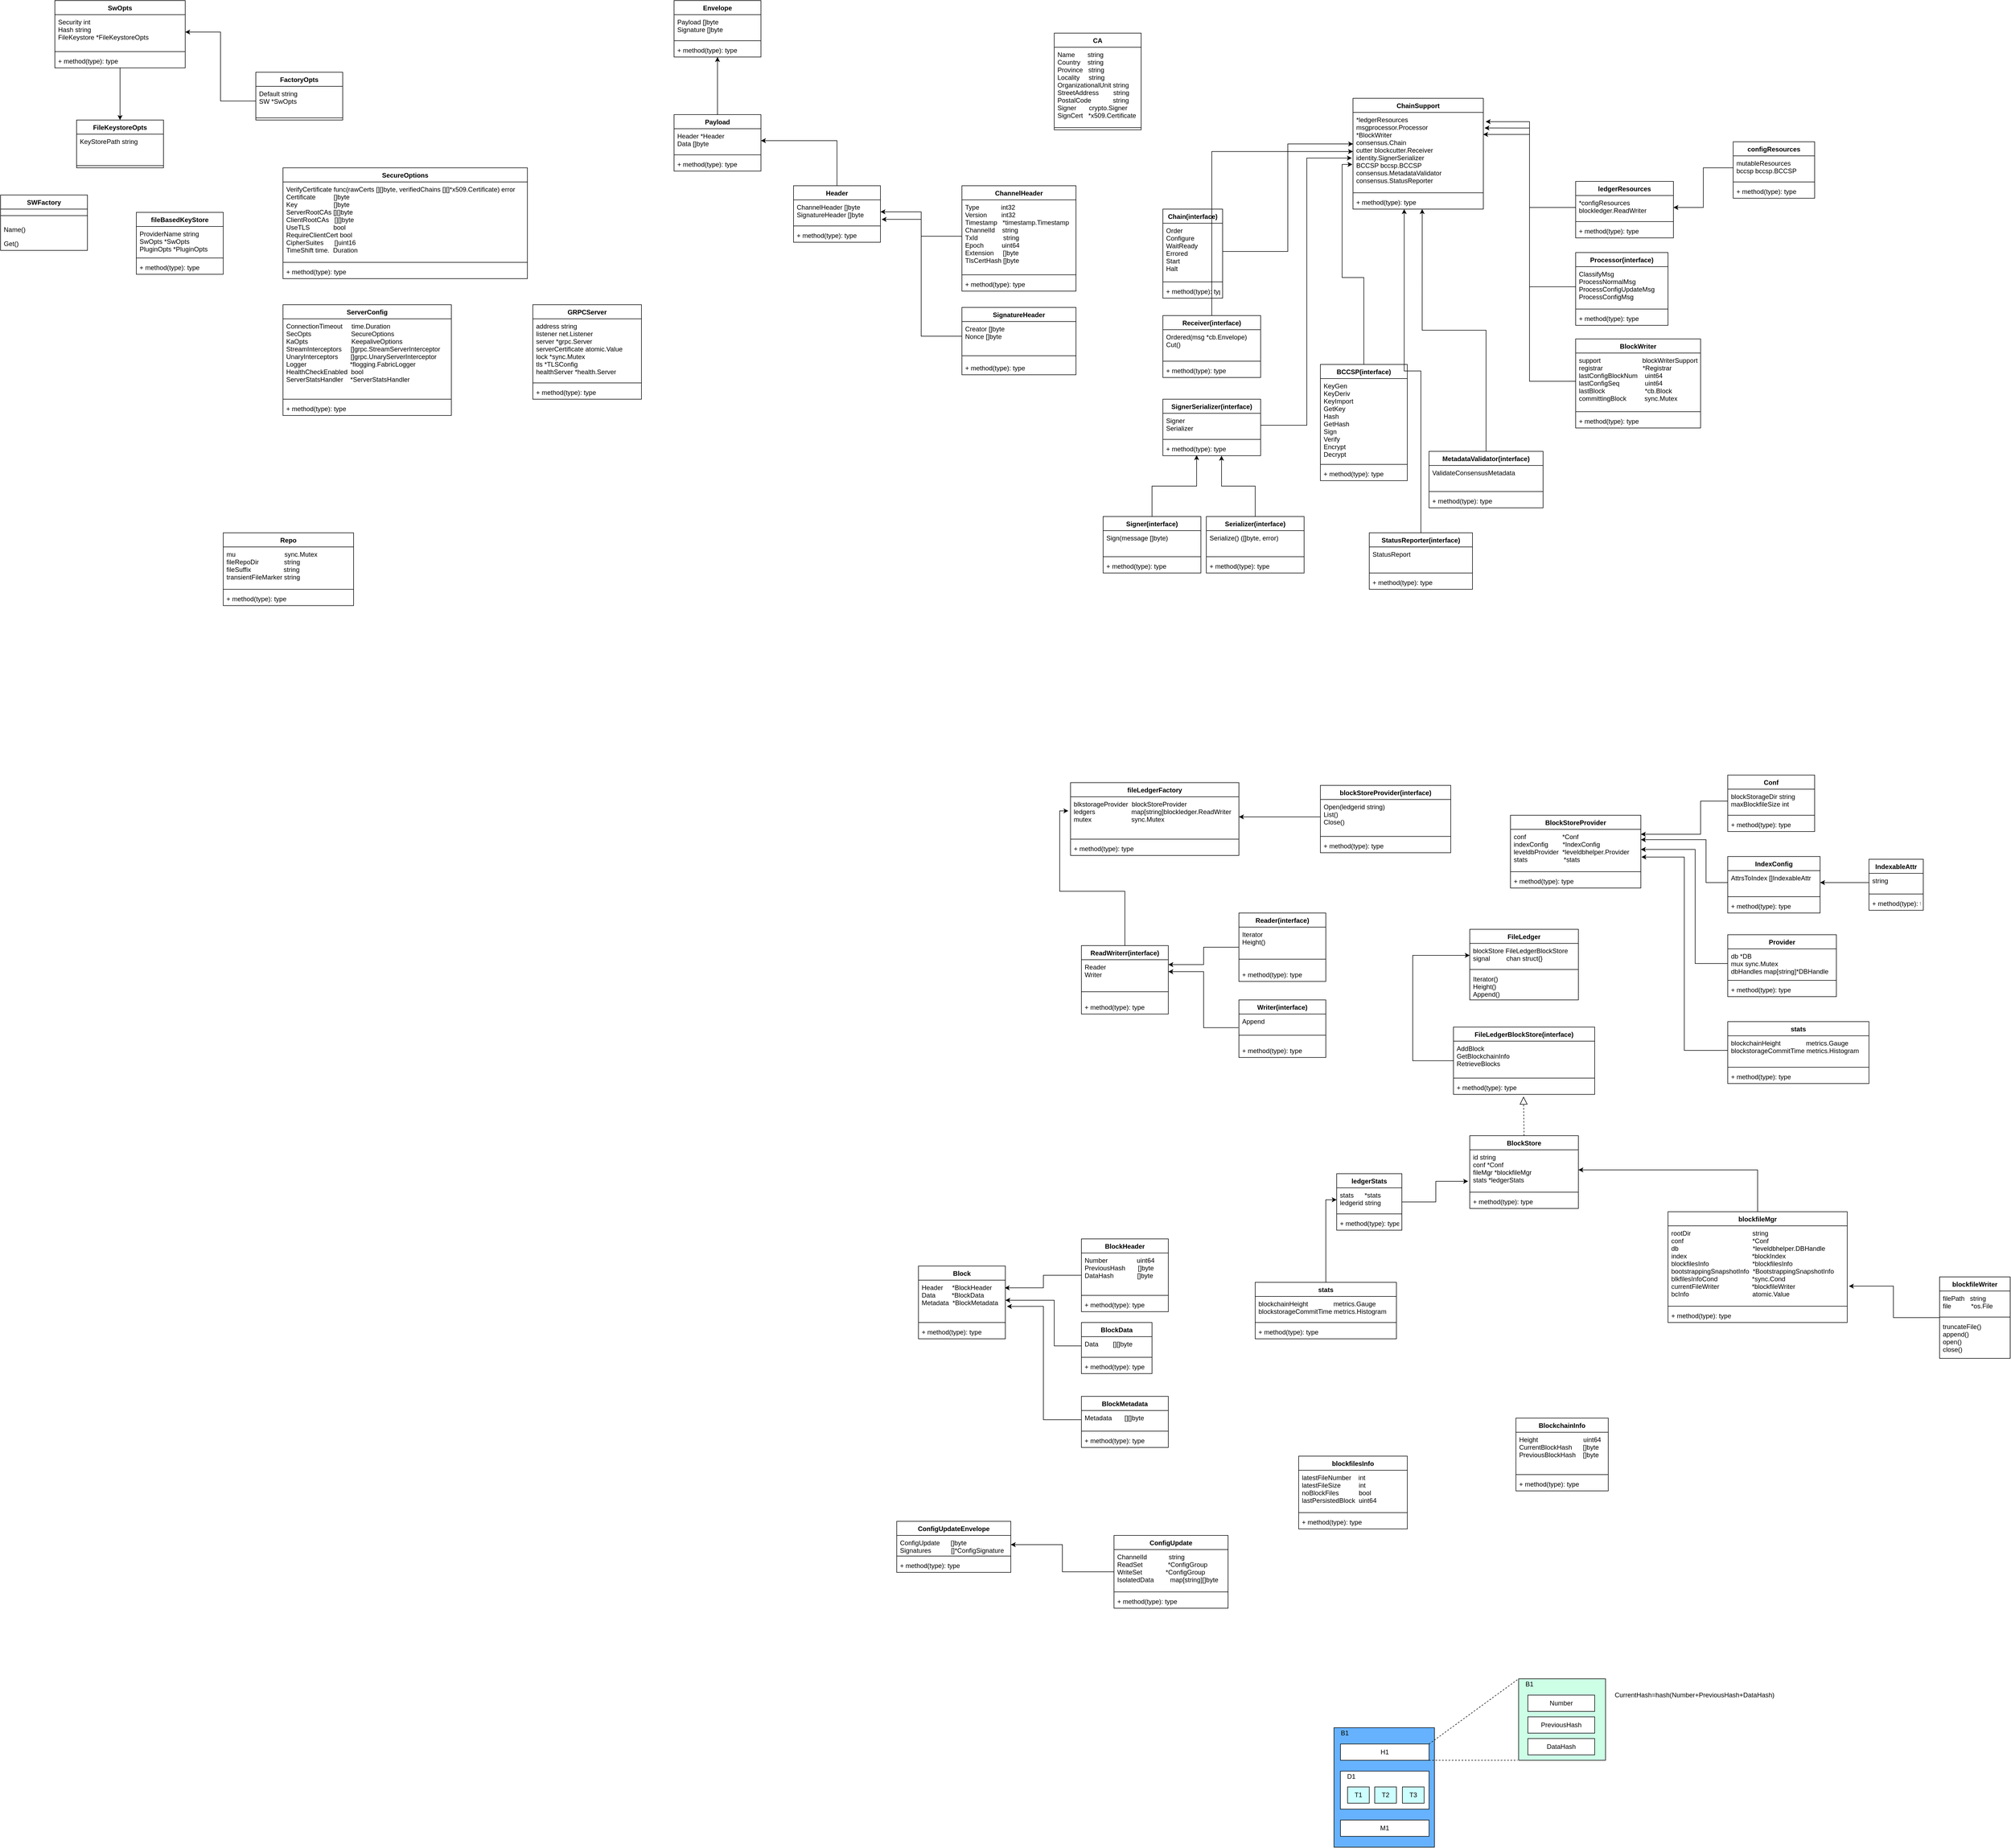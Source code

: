 <mxfile version="14.4.8" type="github" pages="2">
  <diagram id="P-viX5Zmih55GboETz_U" name="fabric2.2.0">
    <mxGraphModel dx="1026" dy="521" grid="1" gridSize="10" guides="1" tooltips="1" connect="1" arrows="1" fold="1" page="1" pageScale="1" pageWidth="850" pageHeight="1100" math="0" shadow="0">
      <root>
        <mxCell id="0" />
        <mxCell id="1" parent="0" />
        <mxCell id="oy_jQ6-Jw-z5pdp82pIH-1" value="FactoryOpts" style="swimlane;fontStyle=1;align=center;verticalAlign=top;childLayout=stackLayout;horizontal=1;startSize=26;horizontalStack=0;resizeParent=1;resizeParentMax=0;resizeLast=0;collapsible=1;marginBottom=0;" parent="1" vertex="1">
          <mxGeometry x="540" y="222" width="160" height="88" as="geometry" />
        </mxCell>
        <mxCell id="oy_jQ6-Jw-z5pdp82pIH-2" value="Default string&#xa;SW      *SwOpts" style="text;strokeColor=none;fillColor=none;align=left;verticalAlign=top;spacingLeft=4;spacingRight=4;overflow=hidden;rotatable=0;points=[[0,0.5],[1,0.5]];portConstraint=eastwest;" parent="oy_jQ6-Jw-z5pdp82pIH-1" vertex="1">
          <mxGeometry y="26" width="160" height="54" as="geometry" />
        </mxCell>
        <mxCell id="oy_jQ6-Jw-z5pdp82pIH-3" value="" style="line;strokeWidth=1;fillColor=none;align=left;verticalAlign=middle;spacingTop=-1;spacingLeft=3;spacingRight=3;rotatable=0;labelPosition=right;points=[];portConstraint=eastwest;" parent="oy_jQ6-Jw-z5pdp82pIH-1" vertex="1">
          <mxGeometry y="80" width="160" height="8" as="geometry" />
        </mxCell>
        <mxCell id="x0ZERsFfSaKW7o8ltKrM-5" style="edgeStyle=orthogonalEdgeStyle;rounded=0;orthogonalLoop=1;jettySize=auto;html=1;entryX=0.5;entryY=0;entryDx=0;entryDy=0;" parent="1" source="oy_jQ6-Jw-z5pdp82pIH-6" target="x0ZERsFfSaKW7o8ltKrM-2" edge="1">
          <mxGeometry relative="1" as="geometry" />
        </mxCell>
        <mxCell id="oy_jQ6-Jw-z5pdp82pIH-6" value="SwOpts" style="swimlane;fontStyle=1;align=center;verticalAlign=top;childLayout=stackLayout;horizontal=1;startSize=26;horizontalStack=0;resizeParent=1;resizeParentMax=0;resizeLast=0;collapsible=1;marginBottom=0;" parent="1" vertex="1">
          <mxGeometry x="170" y="90" width="240" height="124" as="geometry" />
        </mxCell>
        <mxCell id="oy_jQ6-Jw-z5pdp82pIH-7" value="Security     int&#xa;Hash         string&#xa;FileKeystore *FileKeystoreOpts" style="text;strokeColor=none;fillColor=none;align=left;verticalAlign=top;spacingLeft=4;spacingRight=4;overflow=hidden;rotatable=0;points=[[0,0.5],[1,0.5]];portConstraint=eastwest;" parent="oy_jQ6-Jw-z5pdp82pIH-6" vertex="1">
          <mxGeometry y="26" width="240" height="64" as="geometry" />
        </mxCell>
        <mxCell id="oy_jQ6-Jw-z5pdp82pIH-8" value="" style="line;strokeWidth=1;fillColor=none;align=left;verticalAlign=middle;spacingTop=-1;spacingLeft=3;spacingRight=3;rotatable=0;labelPosition=right;points=[];portConstraint=eastwest;" parent="oy_jQ6-Jw-z5pdp82pIH-6" vertex="1">
          <mxGeometry y="90" width="240" height="8" as="geometry" />
        </mxCell>
        <mxCell id="oy_jQ6-Jw-z5pdp82pIH-9" value="+ method(type): type" style="text;strokeColor=none;fillColor=none;align=left;verticalAlign=top;spacingLeft=4;spacingRight=4;overflow=hidden;rotatable=0;points=[[0,0.5],[1,0.5]];portConstraint=eastwest;" parent="oy_jQ6-Jw-z5pdp82pIH-6" vertex="1">
          <mxGeometry y="98" width="240" height="26" as="geometry" />
        </mxCell>
        <mxCell id="oy_jQ6-Jw-z5pdp82pIH-10" value="SWFactory" style="swimlane;fontStyle=1;align=center;verticalAlign=top;childLayout=stackLayout;horizontal=1;startSize=26;horizontalStack=0;resizeParent=1;resizeParentMax=0;resizeLast=0;collapsible=1;marginBottom=0;" parent="1" vertex="1">
          <mxGeometry x="70" y="448" width="160" height="102" as="geometry" />
        </mxCell>
        <mxCell id="oy_jQ6-Jw-z5pdp82pIH-12" value="" style="line;strokeWidth=1;fillColor=none;align=left;verticalAlign=middle;spacingTop=-1;spacingLeft=3;spacingRight=3;rotatable=0;labelPosition=right;points=[];portConstraint=eastwest;" parent="oy_jQ6-Jw-z5pdp82pIH-10" vertex="1">
          <mxGeometry y="26" width="160" height="24" as="geometry" />
        </mxCell>
        <mxCell id="oy_jQ6-Jw-z5pdp82pIH-13" value="Name()" style="text;strokeColor=none;fillColor=none;align=left;verticalAlign=top;spacingLeft=4;spacingRight=4;overflow=hidden;rotatable=0;points=[[0,0.5],[1,0.5]];portConstraint=eastwest;" parent="oy_jQ6-Jw-z5pdp82pIH-10" vertex="1">
          <mxGeometry y="50" width="160" height="26" as="geometry" />
        </mxCell>
        <mxCell id="oy_jQ6-Jw-z5pdp82pIH-14" value="Get()" style="text;strokeColor=none;fillColor=none;align=left;verticalAlign=top;spacingLeft=4;spacingRight=4;overflow=hidden;rotatable=0;points=[[0,0.5],[1,0.5]];portConstraint=eastwest;" parent="oy_jQ6-Jw-z5pdp82pIH-10" vertex="1">
          <mxGeometry y="76" width="160" height="26" as="geometry" />
        </mxCell>
        <mxCell id="oy_jQ6-Jw-z5pdp82pIH-15" value="fileBasedKeyStore" style="swimlane;fontStyle=1;align=center;verticalAlign=top;childLayout=stackLayout;horizontal=1;startSize=26;horizontalStack=0;resizeParent=1;resizeParentMax=0;resizeLast=0;collapsible=1;marginBottom=0;" parent="1" vertex="1">
          <mxGeometry x="320" y="480" width="160" height="114" as="geometry" />
        </mxCell>
        <mxCell id="oy_jQ6-Jw-z5pdp82pIH-16" value="ProviderName string &#xa;SwOpts       *SwOpts&#xa;PluginOpts   *PluginOpts" style="text;strokeColor=none;fillColor=none;align=left;verticalAlign=top;spacingLeft=4;spacingRight=4;overflow=hidden;rotatable=0;points=[[0,0.5],[1,0.5]];portConstraint=eastwest;" parent="oy_jQ6-Jw-z5pdp82pIH-15" vertex="1">
          <mxGeometry y="26" width="160" height="54" as="geometry" />
        </mxCell>
        <mxCell id="oy_jQ6-Jw-z5pdp82pIH-17" value="" style="line;strokeWidth=1;fillColor=none;align=left;verticalAlign=middle;spacingTop=-1;spacingLeft=3;spacingRight=3;rotatable=0;labelPosition=right;points=[];portConstraint=eastwest;" parent="oy_jQ6-Jw-z5pdp82pIH-15" vertex="1">
          <mxGeometry y="80" width="160" height="8" as="geometry" />
        </mxCell>
        <mxCell id="oy_jQ6-Jw-z5pdp82pIH-18" value="+ method(type): type" style="text;strokeColor=none;fillColor=none;align=left;verticalAlign=top;spacingLeft=4;spacingRight=4;overflow=hidden;rotatable=0;points=[[0,0.5],[1,0.5]];portConstraint=eastwest;" parent="oy_jQ6-Jw-z5pdp82pIH-15" vertex="1">
          <mxGeometry y="88" width="160" height="26" as="geometry" />
        </mxCell>
        <mxCell id="3_MrbHL9kUgj-XXbT9Yd-1" value="CA" style="swimlane;fontStyle=1;align=center;verticalAlign=top;childLayout=stackLayout;horizontal=1;startSize=26;horizontalStack=0;resizeParent=1;resizeParentMax=0;resizeLast=0;collapsible=1;marginBottom=0;" parent="1" vertex="1">
          <mxGeometry x="2010" y="150" width="160" height="178" as="geometry" />
        </mxCell>
        <mxCell id="3_MrbHL9kUgj-XXbT9Yd-2" value="    Name       string&#xa;    Country    string&#xa;    Province   string&#xa;    Locality     string&#xa;    OrganizationalUnit string&#xa;    StreetAddress        string&#xa;    PostalCode            string&#xa;    Signer       crypto.Signer&#xa;    SignCert   *x509.Certificate" style="text;strokeColor=none;fillColor=none;align=left;verticalAlign=top;spacingLeft=4;spacingRight=4;overflow=hidden;rotatable=0;points=[[0,0.5],[1,0.5]];portConstraint=eastwest;" parent="3_MrbHL9kUgj-XXbT9Yd-1" vertex="1">
          <mxGeometry y="26" width="160" height="144" as="geometry" />
        </mxCell>
        <mxCell id="3_MrbHL9kUgj-XXbT9Yd-3" value="" style="line;strokeWidth=1;fillColor=none;align=left;verticalAlign=middle;spacingTop=-1;spacingLeft=3;spacingRight=3;rotatable=0;labelPosition=right;points=[];portConstraint=eastwest;" parent="3_MrbHL9kUgj-XXbT9Yd-1" vertex="1">
          <mxGeometry y="170" width="160" height="8" as="geometry" />
        </mxCell>
        <mxCell id="x0ZERsFfSaKW7o8ltKrM-1" style="edgeStyle=orthogonalEdgeStyle;rounded=0;orthogonalLoop=1;jettySize=auto;html=1;entryX=1;entryY=0.5;entryDx=0;entryDy=0;" parent="1" source="oy_jQ6-Jw-z5pdp82pIH-2" target="oy_jQ6-Jw-z5pdp82pIH-7" edge="1">
          <mxGeometry relative="1" as="geometry" />
        </mxCell>
        <mxCell id="x0ZERsFfSaKW7o8ltKrM-2" value="FileKeystoreOpts" style="swimlane;fontStyle=1;align=center;verticalAlign=top;childLayout=stackLayout;horizontal=1;startSize=26;horizontalStack=0;resizeParent=1;resizeParentMax=0;resizeLast=0;collapsible=1;marginBottom=0;" parent="1" vertex="1">
          <mxGeometry x="210" y="310" width="160" height="88" as="geometry" />
        </mxCell>
        <mxCell id="x0ZERsFfSaKW7o8ltKrM-3" value="KeyStorePath string" style="text;strokeColor=none;fillColor=none;align=left;verticalAlign=top;spacingLeft=4;spacingRight=4;overflow=hidden;rotatable=0;points=[[0,0.5],[1,0.5]];portConstraint=eastwest;" parent="x0ZERsFfSaKW7o8ltKrM-2" vertex="1">
          <mxGeometry y="26" width="160" height="54" as="geometry" />
        </mxCell>
        <mxCell id="x0ZERsFfSaKW7o8ltKrM-4" value="" style="line;strokeWidth=1;fillColor=none;align=left;verticalAlign=middle;spacingTop=-1;spacingLeft=3;spacingRight=3;rotatable=0;labelPosition=right;points=[];portConstraint=eastwest;" parent="x0ZERsFfSaKW7o8ltKrM-2" vertex="1">
          <mxGeometry y="80" width="160" height="8" as="geometry" />
        </mxCell>
        <mxCell id="x0ZERsFfSaKW7o8ltKrM-6" value="SecureOptions" style="swimlane;fontStyle=1;align=center;verticalAlign=top;childLayout=stackLayout;horizontal=1;startSize=26;horizontalStack=0;resizeParent=1;resizeParentMax=0;resizeLast=0;collapsible=1;marginBottom=0;" parent="1" vertex="1">
          <mxGeometry x="590" y="398" width="450" height="204" as="geometry" />
        </mxCell>
        <mxCell id="x0ZERsFfSaKW7o8ltKrM-7" value=" VerifyCertificate func(rawCerts [][]byte, verifiedChains [][]*x509.Certificate) error&#xa; Certificate          []byte&#xa; Key                    []byte&#xa; ServerRootCAs [][]byte&#xa; ClientRootCAs   [][]byte&#xa; UseTLS             bool&#xa; RequireClientCert bool&#xa; CipherSuites      []uint16&#xa; TimeShift time.  Duration" style="text;strokeColor=none;fillColor=none;align=left;verticalAlign=top;spacingLeft=4;spacingRight=4;overflow=hidden;rotatable=0;points=[[0,0.5],[1,0.5]];portConstraint=eastwest;" parent="x0ZERsFfSaKW7o8ltKrM-6" vertex="1">
          <mxGeometry y="26" width="450" height="144" as="geometry" />
        </mxCell>
        <mxCell id="x0ZERsFfSaKW7o8ltKrM-8" value="" style="line;strokeWidth=1;fillColor=none;align=left;verticalAlign=middle;spacingTop=-1;spacingLeft=3;spacingRight=3;rotatable=0;labelPosition=right;points=[];portConstraint=eastwest;" parent="x0ZERsFfSaKW7o8ltKrM-6" vertex="1">
          <mxGeometry y="170" width="450" height="8" as="geometry" />
        </mxCell>
        <mxCell id="x0ZERsFfSaKW7o8ltKrM-9" value="+ method(type): type" style="text;strokeColor=none;fillColor=none;align=left;verticalAlign=top;spacingLeft=4;spacingRight=4;overflow=hidden;rotatable=0;points=[[0,0.5],[1,0.5]];portConstraint=eastwest;" parent="x0ZERsFfSaKW7o8ltKrM-6" vertex="1">
          <mxGeometry y="178" width="450" height="26" as="geometry" />
        </mxCell>
        <mxCell id="x0ZERsFfSaKW7o8ltKrM-10" value="ServerConfig" style="swimlane;fontStyle=1;align=center;verticalAlign=top;childLayout=stackLayout;horizontal=1;startSize=26;horizontalStack=0;resizeParent=1;resizeParentMax=0;resizeLast=0;collapsible=1;marginBottom=0;" parent="1" vertex="1">
          <mxGeometry x="590" y="650" width="310" height="204" as="geometry" />
        </mxCell>
        <mxCell id="x0ZERsFfSaKW7o8ltKrM-11" value="ConnectionTimeout     time.Duration&#xa;SecOpts                      SecureOptions&#xa;KaOpts                        KeepaliveOptions&#xa;StreamInterceptors     []grpc.StreamServerInterceptor&#xa;UnaryInterceptors       []grpc.UnaryServerInterceptor&#xa;Logger                        *flogging.FabricLogger&#xa;HealthCheckEnabled  bool&#xa;ServerStatsHandler    *ServerStatsHandler" style="text;strokeColor=none;fillColor=none;align=left;verticalAlign=top;spacingLeft=4;spacingRight=4;overflow=hidden;rotatable=0;points=[[0,0.5],[1,0.5]];portConstraint=eastwest;" parent="x0ZERsFfSaKW7o8ltKrM-10" vertex="1">
          <mxGeometry y="26" width="310" height="144" as="geometry" />
        </mxCell>
        <mxCell id="x0ZERsFfSaKW7o8ltKrM-12" value="" style="line;strokeWidth=1;fillColor=none;align=left;verticalAlign=middle;spacingTop=-1;spacingLeft=3;spacingRight=3;rotatable=0;labelPosition=right;points=[];portConstraint=eastwest;" parent="x0ZERsFfSaKW7o8ltKrM-10" vertex="1">
          <mxGeometry y="170" width="310" height="8" as="geometry" />
        </mxCell>
        <mxCell id="x0ZERsFfSaKW7o8ltKrM-13" value="+ method(type): type" style="text;strokeColor=none;fillColor=none;align=left;verticalAlign=top;spacingLeft=4;spacingRight=4;overflow=hidden;rotatable=0;points=[[0,0.5],[1,0.5]];portConstraint=eastwest;" parent="x0ZERsFfSaKW7o8ltKrM-10" vertex="1">
          <mxGeometry y="178" width="310" height="26" as="geometry" />
        </mxCell>
        <mxCell id="x0ZERsFfSaKW7o8ltKrM-14" value="GRPCServer" style="swimlane;fontStyle=1;align=center;verticalAlign=top;childLayout=stackLayout;horizontal=1;startSize=26;horizontalStack=0;resizeParent=1;resizeParentMax=0;resizeLast=0;collapsible=1;marginBottom=0;" parent="1" vertex="1">
          <mxGeometry x="1050" y="650" width="200" height="174" as="geometry" />
        </mxCell>
        <mxCell id="x0ZERsFfSaKW7o8ltKrM-15" value="address      string&#xa;listener      net.Listener&#xa;server       *grpc.Server&#xa;serverCertificate atomic.Value&#xa;lock        *sync.Mutex&#xa;tls        *TLSConfig&#xa;healthServer    *health.Server" style="text;strokeColor=none;fillColor=none;align=left;verticalAlign=top;spacingLeft=4;spacingRight=4;overflow=hidden;rotatable=0;points=[[0,0.5],[1,0.5]];portConstraint=eastwest;" parent="x0ZERsFfSaKW7o8ltKrM-14" vertex="1">
          <mxGeometry y="26" width="200" height="114" as="geometry" />
        </mxCell>
        <mxCell id="x0ZERsFfSaKW7o8ltKrM-16" value="" style="line;strokeWidth=1;fillColor=none;align=left;verticalAlign=middle;spacingTop=-1;spacingLeft=3;spacingRight=3;rotatable=0;labelPosition=right;points=[];portConstraint=eastwest;" parent="x0ZERsFfSaKW7o8ltKrM-14" vertex="1">
          <mxGeometry y="140" width="200" height="8" as="geometry" />
        </mxCell>
        <mxCell id="x0ZERsFfSaKW7o8ltKrM-17" value="+ method(type): type" style="text;strokeColor=none;fillColor=none;align=left;verticalAlign=top;spacingLeft=4;spacingRight=4;overflow=hidden;rotatable=0;points=[[0,0.5],[1,0.5]];portConstraint=eastwest;" parent="x0ZERsFfSaKW7o8ltKrM-14" vertex="1">
          <mxGeometry y="148" width="200" height="26" as="geometry" />
        </mxCell>
        <mxCell id="x0ZERsFfSaKW7o8ltKrM-22" value="Repo" style="swimlane;fontStyle=1;align=center;verticalAlign=top;childLayout=stackLayout;horizontal=1;startSize=26;horizontalStack=0;resizeParent=1;resizeParentMax=0;resizeLast=0;collapsible=1;marginBottom=0;" parent="1" vertex="1">
          <mxGeometry x="480" y="1070" width="240" height="134" as="geometry" />
        </mxCell>
        <mxCell id="x0ZERsFfSaKW7o8ltKrM-23" value="mu                           sync.Mutex&#xa;fileRepoDir              string&#xa;fileSuffix                  string&#xa;transientFileMarker string" style="text;strokeColor=none;fillColor=none;align=left;verticalAlign=top;spacingLeft=4;spacingRight=4;overflow=hidden;rotatable=0;points=[[0,0.5],[1,0.5]];portConstraint=eastwest;" parent="x0ZERsFfSaKW7o8ltKrM-22" vertex="1">
          <mxGeometry y="26" width="240" height="74" as="geometry" />
        </mxCell>
        <mxCell id="x0ZERsFfSaKW7o8ltKrM-24" value="" style="line;strokeWidth=1;fillColor=none;align=left;verticalAlign=middle;spacingTop=-1;spacingLeft=3;spacingRight=3;rotatable=0;labelPosition=right;points=[];portConstraint=eastwest;" parent="x0ZERsFfSaKW7o8ltKrM-22" vertex="1">
          <mxGeometry y="100" width="240" height="8" as="geometry" />
        </mxCell>
        <mxCell id="x0ZERsFfSaKW7o8ltKrM-25" value="+ method(type): type" style="text;strokeColor=none;fillColor=none;align=left;verticalAlign=top;spacingLeft=4;spacingRight=4;overflow=hidden;rotatable=0;points=[[0,0.5],[1,0.5]];portConstraint=eastwest;" parent="x0ZERsFfSaKW7o8ltKrM-22" vertex="1">
          <mxGeometry y="108" width="240" height="26" as="geometry" />
        </mxCell>
        <mxCell id="nlIa3rquKC6j2RtFnkfE-14" style="edgeStyle=orthogonalEdgeStyle;rounded=0;orthogonalLoop=1;jettySize=auto;html=1;entryX=0.5;entryY=1;entryDx=0;entryDy=0;" parent="1" source="nlIa3rquKC6j2RtFnkfE-1" target="nlIa3rquKC6j2RtFnkfE-10" edge="1">
          <mxGeometry relative="1" as="geometry" />
        </mxCell>
        <mxCell id="nlIa3rquKC6j2RtFnkfE-1" value="Payload" style="swimlane;fontStyle=1;align=center;verticalAlign=top;childLayout=stackLayout;horizontal=1;startSize=26;horizontalStack=0;resizeParent=1;resizeParentMax=0;resizeLast=0;collapsible=1;marginBottom=0;" parent="1" vertex="1">
          <mxGeometry x="1310" y="300" width="160" height="104" as="geometry" />
        </mxCell>
        <mxCell id="nlIa3rquKC6j2RtFnkfE-2" value="Header *Header&#xa;Data                 []byte" style="text;strokeColor=none;fillColor=none;align=left;verticalAlign=top;spacingLeft=4;spacingRight=4;overflow=hidden;rotatable=0;points=[[0,0.5],[1,0.5]];portConstraint=eastwest;" parent="nlIa3rquKC6j2RtFnkfE-1" vertex="1">
          <mxGeometry y="26" width="160" height="44" as="geometry" />
        </mxCell>
        <mxCell id="nlIa3rquKC6j2RtFnkfE-3" value="" style="line;strokeWidth=1;fillColor=none;align=left;verticalAlign=middle;spacingTop=-1;spacingLeft=3;spacingRight=3;rotatable=0;labelPosition=right;points=[];portConstraint=eastwest;" parent="nlIa3rquKC6j2RtFnkfE-1" vertex="1">
          <mxGeometry y="70" width="160" height="8" as="geometry" />
        </mxCell>
        <mxCell id="nlIa3rquKC6j2RtFnkfE-4" value="+ method(type): type" style="text;strokeColor=none;fillColor=none;align=left;verticalAlign=top;spacingLeft=4;spacingRight=4;overflow=hidden;rotatable=0;points=[[0,0.5],[1,0.5]];portConstraint=eastwest;" parent="nlIa3rquKC6j2RtFnkfE-1" vertex="1">
          <mxGeometry y="78" width="160" height="26" as="geometry" />
        </mxCell>
        <mxCell id="nlIa3rquKC6j2RtFnkfE-9" style="edgeStyle=orthogonalEdgeStyle;rounded=0;orthogonalLoop=1;jettySize=auto;html=1;" parent="1" source="nlIa3rquKC6j2RtFnkfE-5" target="nlIa3rquKC6j2RtFnkfE-2" edge="1">
          <mxGeometry relative="1" as="geometry" />
        </mxCell>
        <mxCell id="nlIa3rquKC6j2RtFnkfE-5" value="Header" style="swimlane;fontStyle=1;align=center;verticalAlign=top;childLayout=stackLayout;horizontal=1;startSize=26;horizontalStack=0;resizeParent=1;resizeParentMax=0;resizeLast=0;collapsible=1;marginBottom=0;" parent="1" vertex="1">
          <mxGeometry x="1530" y="431" width="160" height="104" as="geometry" />
        </mxCell>
        <mxCell id="nlIa3rquKC6j2RtFnkfE-6" value="ChannelHeader        []byte&#xa;SignatureHeader      []byte " style="text;strokeColor=none;fillColor=none;align=left;verticalAlign=top;spacingLeft=4;spacingRight=4;overflow=hidden;rotatable=0;points=[[0,0.5],[1,0.5]];portConstraint=eastwest;" parent="nlIa3rquKC6j2RtFnkfE-5" vertex="1">
          <mxGeometry y="26" width="160" height="44" as="geometry" />
        </mxCell>
        <mxCell id="nlIa3rquKC6j2RtFnkfE-7" value="" style="line;strokeWidth=1;fillColor=none;align=left;verticalAlign=middle;spacingTop=-1;spacingLeft=3;spacingRight=3;rotatable=0;labelPosition=right;points=[];portConstraint=eastwest;" parent="nlIa3rquKC6j2RtFnkfE-5" vertex="1">
          <mxGeometry y="70" width="160" height="8" as="geometry" />
        </mxCell>
        <mxCell id="nlIa3rquKC6j2RtFnkfE-8" value="+ method(type): type" style="text;strokeColor=none;fillColor=none;align=left;verticalAlign=top;spacingLeft=4;spacingRight=4;overflow=hidden;rotatable=0;points=[[0,0.5],[1,0.5]];portConstraint=eastwest;" parent="nlIa3rquKC6j2RtFnkfE-5" vertex="1">
          <mxGeometry y="78" width="160" height="26" as="geometry" />
        </mxCell>
        <mxCell id="nlIa3rquKC6j2RtFnkfE-10" value="Envelope" style="swimlane;fontStyle=1;align=center;verticalAlign=top;childLayout=stackLayout;horizontal=1;startSize=26;horizontalStack=0;resizeParent=1;resizeParentMax=0;resizeLast=0;collapsible=1;marginBottom=0;" parent="1" vertex="1">
          <mxGeometry x="1310" y="90" width="160" height="104" as="geometry" />
        </mxCell>
        <mxCell id="nlIa3rquKC6j2RtFnkfE-11" value="Payload []byte &#xa;Signature            []byte " style="text;strokeColor=none;fillColor=none;align=left;verticalAlign=top;spacingLeft=4;spacingRight=4;overflow=hidden;rotatable=0;points=[[0,0.5],[1,0.5]];portConstraint=eastwest;" parent="nlIa3rquKC6j2RtFnkfE-10" vertex="1">
          <mxGeometry y="26" width="160" height="44" as="geometry" />
        </mxCell>
        <mxCell id="nlIa3rquKC6j2RtFnkfE-12" value="" style="line;strokeWidth=1;fillColor=none;align=left;verticalAlign=middle;spacingTop=-1;spacingLeft=3;spacingRight=3;rotatable=0;labelPosition=right;points=[];portConstraint=eastwest;" parent="nlIa3rquKC6j2RtFnkfE-10" vertex="1">
          <mxGeometry y="70" width="160" height="8" as="geometry" />
        </mxCell>
        <mxCell id="nlIa3rquKC6j2RtFnkfE-13" value="+ method(type): type" style="text;strokeColor=none;fillColor=none;align=left;verticalAlign=top;spacingLeft=4;spacingRight=4;overflow=hidden;rotatable=0;points=[[0,0.5],[1,0.5]];portConstraint=eastwest;" parent="nlIa3rquKC6j2RtFnkfE-10" vertex="1">
          <mxGeometry y="78" width="160" height="26" as="geometry" />
        </mxCell>
        <mxCell id="nlIa3rquKC6j2RtFnkfE-15" value="ChannelHeader" style="swimlane;fontStyle=1;align=center;verticalAlign=top;childLayout=stackLayout;horizontal=1;startSize=26;horizontalStack=0;resizeParent=1;resizeParentMax=0;resizeLast=0;collapsible=1;marginBottom=0;" parent="1" vertex="1">
          <mxGeometry x="1840" y="431" width="210" height="194" as="geometry" />
        </mxCell>
        <mxCell id="nlIa3rquKC6j2RtFnkfE-16" value="Type            int32&#xa;Version        int32&#xa;Timestamp   *timestamp.Timestamp&#xa;ChannelId    string&#xa;TxId              string&#xa;Epoch          uint64&#xa;Extension     []byte&#xa;TlsCertHash          []byte&#xa;" style="text;strokeColor=none;fillColor=none;align=left;verticalAlign=top;spacingLeft=4;spacingRight=4;overflow=hidden;rotatable=0;points=[[0,0.5],[1,0.5]];portConstraint=eastwest;" parent="nlIa3rquKC6j2RtFnkfE-15" vertex="1">
          <mxGeometry y="26" width="210" height="134" as="geometry" />
        </mxCell>
        <mxCell id="nlIa3rquKC6j2RtFnkfE-17" value="" style="line;strokeWidth=1;fillColor=none;align=left;verticalAlign=middle;spacingTop=-1;spacingLeft=3;spacingRight=3;rotatable=0;labelPosition=right;points=[];portConstraint=eastwest;" parent="nlIa3rquKC6j2RtFnkfE-15" vertex="1">
          <mxGeometry y="160" width="210" height="8" as="geometry" />
        </mxCell>
        <mxCell id="nlIa3rquKC6j2RtFnkfE-18" value="+ method(type): type" style="text;strokeColor=none;fillColor=none;align=left;verticalAlign=top;spacingLeft=4;spacingRight=4;overflow=hidden;rotatable=0;points=[[0,0.5],[1,0.5]];portConstraint=eastwest;" parent="nlIa3rquKC6j2RtFnkfE-15" vertex="1">
          <mxGeometry y="168" width="210" height="26" as="geometry" />
        </mxCell>
        <mxCell id="nlIa3rquKC6j2RtFnkfE-19" style="edgeStyle=orthogonalEdgeStyle;rounded=0;orthogonalLoop=1;jettySize=auto;html=1;entryX=1;entryY=0.5;entryDx=0;entryDy=0;" parent="1" source="nlIa3rquKC6j2RtFnkfE-16" target="nlIa3rquKC6j2RtFnkfE-6" edge="1">
          <mxGeometry relative="1" as="geometry" />
        </mxCell>
        <mxCell id="nlIa3rquKC6j2RtFnkfE-20" value="SignatureHeader" style="swimlane;fontStyle=1;align=center;verticalAlign=top;childLayout=stackLayout;horizontal=1;startSize=26;horizontalStack=0;resizeParent=1;resizeParentMax=0;resizeLast=0;collapsible=1;marginBottom=0;" parent="1" vertex="1">
          <mxGeometry x="1840" y="655" width="210" height="124" as="geometry" />
        </mxCell>
        <mxCell id="nlIa3rquKC6j2RtFnkfE-21" value="Creator []byte&#xa;Nonce                []byte&#xa;" style="text;strokeColor=none;fillColor=none;align=left;verticalAlign=top;spacingLeft=4;spacingRight=4;overflow=hidden;rotatable=0;points=[[0,0.5],[1,0.5]];portConstraint=eastwest;" parent="nlIa3rquKC6j2RtFnkfE-20" vertex="1">
          <mxGeometry y="26" width="210" height="54" as="geometry" />
        </mxCell>
        <mxCell id="nlIa3rquKC6j2RtFnkfE-22" value="" style="line;strokeWidth=1;fillColor=none;align=left;verticalAlign=middle;spacingTop=-1;spacingLeft=3;spacingRight=3;rotatable=0;labelPosition=right;points=[];portConstraint=eastwest;" parent="nlIa3rquKC6j2RtFnkfE-20" vertex="1">
          <mxGeometry y="80" width="210" height="18" as="geometry" />
        </mxCell>
        <mxCell id="nlIa3rquKC6j2RtFnkfE-23" value="+ method(type): type" style="text;strokeColor=none;fillColor=none;align=left;verticalAlign=top;spacingLeft=4;spacingRight=4;overflow=hidden;rotatable=0;points=[[0,0.5],[1,0.5]];portConstraint=eastwest;" parent="nlIa3rquKC6j2RtFnkfE-20" vertex="1">
          <mxGeometry y="98" width="210" height="26" as="geometry" />
        </mxCell>
        <mxCell id="nlIa3rquKC6j2RtFnkfE-24" style="edgeStyle=orthogonalEdgeStyle;rounded=0;orthogonalLoop=1;jettySize=auto;html=1;entryX=1.013;entryY=0.816;entryDx=0;entryDy=0;entryPerimeter=0;" parent="1" source="nlIa3rquKC6j2RtFnkfE-21" target="nlIa3rquKC6j2RtFnkfE-6" edge="1">
          <mxGeometry relative="1" as="geometry" />
        </mxCell>
        <mxCell id="nlIa3rquKC6j2RtFnkfE-25" value="ChainSupport" style="swimlane;fontStyle=1;align=center;verticalAlign=top;childLayout=stackLayout;horizontal=1;startSize=26;horizontalStack=0;resizeParent=1;resizeParentMax=0;resizeLast=0;collapsible=1;marginBottom=0;" parent="1" vertex="1">
          <mxGeometry x="2560" y="270" width="240" height="204" as="geometry" />
        </mxCell>
        <mxCell id="nlIa3rquKC6j2RtFnkfE-26" value="    *ledgerResources&#xa;    msgprocessor.Processor&#xa;    *BlockWriter&#xa;    consensus.Chain&#xa;    cutter blockcutter.Receiver&#xa;    identity.SignerSerializer&#xa;    BCCSP bccsp.BCCSP&#xa;    consensus.MetadataValidator&#xa;    consensus.StatusReporter" style="text;strokeColor=none;fillColor=none;align=left;verticalAlign=top;spacingLeft=4;spacingRight=4;overflow=hidden;rotatable=0;points=[[0,0.5],[1,0.5]];portConstraint=eastwest;" parent="nlIa3rquKC6j2RtFnkfE-25" vertex="1">
          <mxGeometry y="26" width="240" height="144" as="geometry" />
        </mxCell>
        <mxCell id="nlIa3rquKC6j2RtFnkfE-27" value="" style="line;strokeWidth=1;fillColor=none;align=left;verticalAlign=middle;spacingTop=-1;spacingLeft=3;spacingRight=3;rotatable=0;labelPosition=right;points=[];portConstraint=eastwest;" parent="nlIa3rquKC6j2RtFnkfE-25" vertex="1">
          <mxGeometry y="170" width="240" height="8" as="geometry" />
        </mxCell>
        <mxCell id="nlIa3rquKC6j2RtFnkfE-28" value="+ method(type): type" style="text;strokeColor=none;fillColor=none;align=left;verticalAlign=top;spacingLeft=4;spacingRight=4;overflow=hidden;rotatable=0;points=[[0,0.5],[1,0.5]];portConstraint=eastwest;" parent="nlIa3rquKC6j2RtFnkfE-25" vertex="1">
          <mxGeometry y="178" width="240" height="26" as="geometry" />
        </mxCell>
        <mxCell id="nlIa3rquKC6j2RtFnkfE-29" value="ledgerResources" style="swimlane;fontStyle=1;align=center;verticalAlign=top;childLayout=stackLayout;horizontal=1;startSize=26;horizontalStack=0;resizeParent=1;resizeParentMax=0;resizeLast=0;collapsible=1;marginBottom=0;" parent="1" vertex="1">
          <mxGeometry x="2970" y="423" width="180" height="104" as="geometry" />
        </mxCell>
        <mxCell id="nlIa3rquKC6j2RtFnkfE-30" value="*configResources&#xa;    blockledger.ReadWriter" style="text;strokeColor=none;fillColor=none;align=left;verticalAlign=top;spacingLeft=4;spacingRight=4;overflow=hidden;rotatable=0;points=[[0,0.5],[1,0.5]];portConstraint=eastwest;" parent="nlIa3rquKC6j2RtFnkfE-29" vertex="1">
          <mxGeometry y="26" width="180" height="44" as="geometry" />
        </mxCell>
        <mxCell id="nlIa3rquKC6j2RtFnkfE-31" value="" style="line;strokeWidth=1;fillColor=none;align=left;verticalAlign=middle;spacingTop=-1;spacingLeft=3;spacingRight=3;rotatable=0;labelPosition=right;points=[];portConstraint=eastwest;" parent="nlIa3rquKC6j2RtFnkfE-29" vertex="1">
          <mxGeometry y="70" width="180" height="8" as="geometry" />
        </mxCell>
        <mxCell id="nlIa3rquKC6j2RtFnkfE-32" value="+ method(type): type" style="text;strokeColor=none;fillColor=none;align=left;verticalAlign=top;spacingLeft=4;spacingRight=4;overflow=hidden;rotatable=0;points=[[0,0.5],[1,0.5]];portConstraint=eastwest;" parent="nlIa3rquKC6j2RtFnkfE-29" vertex="1">
          <mxGeometry y="78" width="180" height="26" as="geometry" />
        </mxCell>
        <mxCell id="nlIa3rquKC6j2RtFnkfE-33" style="edgeStyle=orthogonalEdgeStyle;rounded=0;orthogonalLoop=1;jettySize=auto;html=1;entryX=1.018;entryY=0.118;entryDx=0;entryDy=0;entryPerimeter=0;" parent="1" source="nlIa3rquKC6j2RtFnkfE-30" target="nlIa3rquKC6j2RtFnkfE-26" edge="1">
          <mxGeometry relative="1" as="geometry" />
        </mxCell>
        <mxCell id="nlIa3rquKC6j2RtFnkfE-38" style="edgeStyle=orthogonalEdgeStyle;rounded=0;orthogonalLoop=1;jettySize=auto;html=1;entryX=1.009;entryY=0.199;entryDx=0;entryDy=0;entryPerimeter=0;exitX=0;exitY=0.5;exitDx=0;exitDy=0;" parent="1" source="nlIa3rquKC6j2RtFnkfE-35" target="nlIa3rquKC6j2RtFnkfE-26" edge="1">
          <mxGeometry relative="1" as="geometry" />
        </mxCell>
        <mxCell id="nlIa3rquKC6j2RtFnkfE-34" value="Processor(interface)" style="swimlane;fontStyle=1;align=center;verticalAlign=top;childLayout=stackLayout;horizontal=1;startSize=26;horizontalStack=0;resizeParent=1;resizeParentMax=0;resizeLast=0;collapsible=1;marginBottom=0;" parent="1" vertex="1">
          <mxGeometry x="2970" y="554" width="170" height="134" as="geometry" />
        </mxCell>
        <mxCell id="nlIa3rquKC6j2RtFnkfE-35" value="ClassifyMsg&#xa;ProcessNormalMsg&#xa;ProcessConfigUpdateMsg&#xa;ProcessConfigMsg" style="text;strokeColor=none;fillColor=none;align=left;verticalAlign=top;spacingLeft=4;spacingRight=4;overflow=hidden;rotatable=0;points=[[0,0.5],[1,0.5]];portConstraint=eastwest;" parent="nlIa3rquKC6j2RtFnkfE-34" vertex="1">
          <mxGeometry y="26" width="170" height="74" as="geometry" />
        </mxCell>
        <mxCell id="nlIa3rquKC6j2RtFnkfE-36" value="" style="line;strokeWidth=1;fillColor=none;align=left;verticalAlign=middle;spacingTop=-1;spacingLeft=3;spacingRight=3;rotatable=0;labelPosition=right;points=[];portConstraint=eastwest;" parent="nlIa3rquKC6j2RtFnkfE-34" vertex="1">
          <mxGeometry y="100" width="170" height="8" as="geometry" />
        </mxCell>
        <mxCell id="nlIa3rquKC6j2RtFnkfE-37" value="+ method(type): type" style="text;strokeColor=none;fillColor=none;align=left;verticalAlign=top;spacingLeft=4;spacingRight=4;overflow=hidden;rotatable=0;points=[[0,0.5],[1,0.5]];portConstraint=eastwest;" parent="nlIa3rquKC6j2RtFnkfE-34" vertex="1">
          <mxGeometry y="108" width="170" height="26" as="geometry" />
        </mxCell>
        <mxCell id="nlIa3rquKC6j2RtFnkfE-40" value="BlockWriter" style="swimlane;fontStyle=1;align=center;verticalAlign=top;childLayout=stackLayout;horizontal=1;startSize=26;horizontalStack=0;resizeParent=1;resizeParentMax=0;resizeLast=0;collapsible=1;marginBottom=0;" parent="1" vertex="1">
          <mxGeometry x="2970" y="713" width="230" height="164" as="geometry" />
        </mxCell>
        <mxCell id="nlIa3rquKC6j2RtFnkfE-41" value="support                       blockWriterSupport&#xa;    registrar                      *Registrar&#xa;    lastConfigBlockNum    uint64&#xa;    lastConfigSeq              uint64&#xa;    lastBlock                      *cb.Block&#xa;    committingBlock          sync.Mutex" style="text;strokeColor=none;fillColor=none;align=left;verticalAlign=top;spacingLeft=4;spacingRight=4;overflow=hidden;rotatable=0;points=[[0,0.5],[1,0.5]];portConstraint=eastwest;" parent="nlIa3rquKC6j2RtFnkfE-40" vertex="1">
          <mxGeometry y="26" width="230" height="104" as="geometry" />
        </mxCell>
        <mxCell id="nlIa3rquKC6j2RtFnkfE-42" value="" style="line;strokeWidth=1;fillColor=none;align=left;verticalAlign=middle;spacingTop=-1;spacingLeft=3;spacingRight=3;rotatable=0;labelPosition=right;points=[];portConstraint=eastwest;" parent="nlIa3rquKC6j2RtFnkfE-40" vertex="1">
          <mxGeometry y="130" width="230" height="8" as="geometry" />
        </mxCell>
        <mxCell id="nlIa3rquKC6j2RtFnkfE-43" value="+ method(type): type" style="text;strokeColor=none;fillColor=none;align=left;verticalAlign=top;spacingLeft=4;spacingRight=4;overflow=hidden;rotatable=0;points=[[0,0.5],[1,0.5]];portConstraint=eastwest;" parent="nlIa3rquKC6j2RtFnkfE-40" vertex="1">
          <mxGeometry y="138" width="230" height="26" as="geometry" />
        </mxCell>
        <mxCell id="nlIa3rquKC6j2RtFnkfE-44" style="edgeStyle=orthogonalEdgeStyle;rounded=0;orthogonalLoop=1;jettySize=auto;html=1;entryX=0.999;entryY=0.281;entryDx=0;entryDy=0;entryPerimeter=0;" parent="1" source="nlIa3rquKC6j2RtFnkfE-41" target="nlIa3rquKC6j2RtFnkfE-26" edge="1">
          <mxGeometry relative="1" as="geometry" />
        </mxCell>
        <mxCell id="nlIa3rquKC6j2RtFnkfE-45" value="Chain(interface)" style="swimlane;fontStyle=1;align=center;verticalAlign=top;childLayout=stackLayout;horizontal=1;startSize=26;horizontalStack=0;resizeParent=1;resizeParentMax=0;resizeLast=0;collapsible=1;marginBottom=0;" parent="1" vertex="1">
          <mxGeometry x="2210" y="474" width="110" height="164" as="geometry" />
        </mxCell>
        <mxCell id="nlIa3rquKC6j2RtFnkfE-46" value="Order&#xa;Configure&#xa;WaitReady&#xa;Errored&#xa;Start&#xa;Halt" style="text;strokeColor=none;fillColor=none;align=left;verticalAlign=top;spacingLeft=4;spacingRight=4;overflow=hidden;rotatable=0;points=[[0,0.5],[1,0.5]];portConstraint=eastwest;" parent="nlIa3rquKC6j2RtFnkfE-45" vertex="1">
          <mxGeometry y="26" width="110" height="104" as="geometry" />
        </mxCell>
        <mxCell id="nlIa3rquKC6j2RtFnkfE-47" value="" style="line;strokeWidth=1;fillColor=none;align=left;verticalAlign=middle;spacingTop=-1;spacingLeft=3;spacingRight=3;rotatable=0;labelPosition=right;points=[];portConstraint=eastwest;" parent="nlIa3rquKC6j2RtFnkfE-45" vertex="1">
          <mxGeometry y="130" width="110" height="8" as="geometry" />
        </mxCell>
        <mxCell id="nlIa3rquKC6j2RtFnkfE-48" value="+ method(type): type" style="text;strokeColor=none;fillColor=none;align=left;verticalAlign=top;spacingLeft=4;spacingRight=4;overflow=hidden;rotatable=0;points=[[0,0.5],[1,0.5]];portConstraint=eastwest;" parent="nlIa3rquKC6j2RtFnkfE-45" vertex="1">
          <mxGeometry y="138" width="110" height="26" as="geometry" />
        </mxCell>
        <mxCell id="nlIa3rquKC6j2RtFnkfE-49" style="edgeStyle=orthogonalEdgeStyle;rounded=0;orthogonalLoop=1;jettySize=auto;html=1;entryX=0.001;entryY=0.403;entryDx=0;entryDy=0;entryPerimeter=0;" parent="1" source="nlIa3rquKC6j2RtFnkfE-46" target="nlIa3rquKC6j2RtFnkfE-26" edge="1">
          <mxGeometry relative="1" as="geometry" />
        </mxCell>
        <mxCell id="nlIa3rquKC6j2RtFnkfE-54" style="edgeStyle=orthogonalEdgeStyle;rounded=0;orthogonalLoop=1;jettySize=auto;html=1;entryX=0;entryY=0.5;entryDx=0;entryDy=0;" parent="1" source="nlIa3rquKC6j2RtFnkfE-50" target="nlIa3rquKC6j2RtFnkfE-26" edge="1">
          <mxGeometry relative="1" as="geometry" />
        </mxCell>
        <mxCell id="nlIa3rquKC6j2RtFnkfE-50" value="Receiver(interface)" style="swimlane;fontStyle=1;align=center;verticalAlign=top;childLayout=stackLayout;horizontal=1;startSize=26;horizontalStack=0;resizeParent=1;resizeParentMax=0;resizeLast=0;collapsible=1;marginBottom=0;" parent="1" vertex="1">
          <mxGeometry x="2210" y="670" width="180" height="114" as="geometry" />
        </mxCell>
        <mxCell id="nlIa3rquKC6j2RtFnkfE-51" value="Ordered(msg *cb.Envelope)&#xa;Cut()" style="text;strokeColor=none;fillColor=none;align=left;verticalAlign=top;spacingLeft=4;spacingRight=4;overflow=hidden;rotatable=0;points=[[0,0.5],[1,0.5]];portConstraint=eastwest;" parent="nlIa3rquKC6j2RtFnkfE-50" vertex="1">
          <mxGeometry y="26" width="180" height="54" as="geometry" />
        </mxCell>
        <mxCell id="nlIa3rquKC6j2RtFnkfE-52" value="" style="line;strokeWidth=1;fillColor=none;align=left;verticalAlign=middle;spacingTop=-1;spacingLeft=3;spacingRight=3;rotatable=0;labelPosition=right;points=[];portConstraint=eastwest;" parent="nlIa3rquKC6j2RtFnkfE-50" vertex="1">
          <mxGeometry y="80" width="180" height="8" as="geometry" />
        </mxCell>
        <mxCell id="nlIa3rquKC6j2RtFnkfE-53" value="+ method(type): type" style="text;strokeColor=none;fillColor=none;align=left;verticalAlign=top;spacingLeft=4;spacingRight=4;overflow=hidden;rotatable=0;points=[[0,0.5],[1,0.5]];portConstraint=eastwest;" parent="nlIa3rquKC6j2RtFnkfE-50" vertex="1">
          <mxGeometry y="88" width="180" height="26" as="geometry" />
        </mxCell>
        <mxCell id="nlIa3rquKC6j2RtFnkfE-55" value="SignerSerializer(interface)" style="swimlane;fontStyle=1;align=center;verticalAlign=top;childLayout=stackLayout;horizontal=1;startSize=26;horizontalStack=0;resizeParent=1;resizeParentMax=0;resizeLast=0;collapsible=1;marginBottom=0;" parent="1" vertex="1">
          <mxGeometry x="2210" y="824" width="180" height="104" as="geometry" />
        </mxCell>
        <mxCell id="nlIa3rquKC6j2RtFnkfE-56" value="Signer&#xa;    Serializer" style="text;strokeColor=none;fillColor=none;align=left;verticalAlign=top;spacingLeft=4;spacingRight=4;overflow=hidden;rotatable=0;points=[[0,0.5],[1,0.5]];portConstraint=eastwest;" parent="nlIa3rquKC6j2RtFnkfE-55" vertex="1">
          <mxGeometry y="26" width="180" height="44" as="geometry" />
        </mxCell>
        <mxCell id="nlIa3rquKC6j2RtFnkfE-57" value="" style="line;strokeWidth=1;fillColor=none;align=left;verticalAlign=middle;spacingTop=-1;spacingLeft=3;spacingRight=3;rotatable=0;labelPosition=right;points=[];portConstraint=eastwest;" parent="nlIa3rquKC6j2RtFnkfE-55" vertex="1">
          <mxGeometry y="70" width="180" height="8" as="geometry" />
        </mxCell>
        <mxCell id="nlIa3rquKC6j2RtFnkfE-58" value="+ method(type): type" style="text;strokeColor=none;fillColor=none;align=left;verticalAlign=top;spacingLeft=4;spacingRight=4;overflow=hidden;rotatable=0;points=[[0,0.5],[1,0.5]];portConstraint=eastwest;" parent="nlIa3rquKC6j2RtFnkfE-55" vertex="1">
          <mxGeometry y="78" width="180" height="26" as="geometry" />
        </mxCell>
        <mxCell id="nlIa3rquKC6j2RtFnkfE-59" style="edgeStyle=orthogonalEdgeStyle;rounded=0;orthogonalLoop=1;jettySize=auto;html=1;entryX=-0.009;entryY=0.583;entryDx=0;entryDy=0;entryPerimeter=0;" parent="1" source="nlIa3rquKC6j2RtFnkfE-56" target="nlIa3rquKC6j2RtFnkfE-26" edge="1">
          <mxGeometry relative="1" as="geometry" />
        </mxCell>
        <mxCell id="nlIa3rquKC6j2RtFnkfE-70" style="edgeStyle=orthogonalEdgeStyle;rounded=0;orthogonalLoop=1;jettySize=auto;html=1;entryX=0.345;entryY=0.962;entryDx=0;entryDy=0;entryPerimeter=0;" parent="1" source="nlIa3rquKC6j2RtFnkfE-60" target="nlIa3rquKC6j2RtFnkfE-58" edge="1">
          <mxGeometry relative="1" as="geometry" />
        </mxCell>
        <mxCell id="nlIa3rquKC6j2RtFnkfE-60" value="Signer(interface)" style="swimlane;fontStyle=1;align=center;verticalAlign=top;childLayout=stackLayout;horizontal=1;startSize=26;horizontalStack=0;resizeParent=1;resizeParentMax=0;resizeLast=0;collapsible=1;marginBottom=0;" parent="1" vertex="1">
          <mxGeometry x="2100" y="1040" width="180" height="104" as="geometry" />
        </mxCell>
        <mxCell id="nlIa3rquKC6j2RtFnkfE-61" value="Sign(message []byte)" style="text;strokeColor=none;fillColor=none;align=left;verticalAlign=top;spacingLeft=4;spacingRight=4;overflow=hidden;rotatable=0;points=[[0,0.5],[1,0.5]];portConstraint=eastwest;" parent="nlIa3rquKC6j2RtFnkfE-60" vertex="1">
          <mxGeometry y="26" width="180" height="44" as="geometry" />
        </mxCell>
        <mxCell id="nlIa3rquKC6j2RtFnkfE-62" value="" style="line;strokeWidth=1;fillColor=none;align=left;verticalAlign=middle;spacingTop=-1;spacingLeft=3;spacingRight=3;rotatable=0;labelPosition=right;points=[];portConstraint=eastwest;" parent="nlIa3rquKC6j2RtFnkfE-60" vertex="1">
          <mxGeometry y="70" width="180" height="8" as="geometry" />
        </mxCell>
        <mxCell id="nlIa3rquKC6j2RtFnkfE-63" value="+ method(type): type" style="text;strokeColor=none;fillColor=none;align=left;verticalAlign=top;spacingLeft=4;spacingRight=4;overflow=hidden;rotatable=0;points=[[0,0.5],[1,0.5]];portConstraint=eastwest;" parent="nlIa3rquKC6j2RtFnkfE-60" vertex="1">
          <mxGeometry y="78" width="180" height="26" as="geometry" />
        </mxCell>
        <mxCell id="nlIa3rquKC6j2RtFnkfE-69" style="edgeStyle=orthogonalEdgeStyle;rounded=0;orthogonalLoop=1;jettySize=auto;html=1;entryX=0.6;entryY=1.007;entryDx=0;entryDy=0;entryPerimeter=0;" parent="1" source="nlIa3rquKC6j2RtFnkfE-64" target="nlIa3rquKC6j2RtFnkfE-58" edge="1">
          <mxGeometry relative="1" as="geometry" />
        </mxCell>
        <mxCell id="nlIa3rquKC6j2RtFnkfE-64" value="Serializer(interface)" style="swimlane;fontStyle=1;align=center;verticalAlign=top;childLayout=stackLayout;horizontal=1;startSize=26;horizontalStack=0;resizeParent=1;resizeParentMax=0;resizeLast=0;collapsible=1;marginBottom=0;" parent="1" vertex="1">
          <mxGeometry x="2290" y="1040" width="180" height="104" as="geometry" />
        </mxCell>
        <mxCell id="nlIa3rquKC6j2RtFnkfE-65" value="Serialize() ([]byte, error)" style="text;strokeColor=none;fillColor=none;align=left;verticalAlign=top;spacingLeft=4;spacingRight=4;overflow=hidden;rotatable=0;points=[[0,0.5],[1,0.5]];portConstraint=eastwest;" parent="nlIa3rquKC6j2RtFnkfE-64" vertex="1">
          <mxGeometry y="26" width="180" height="44" as="geometry" />
        </mxCell>
        <mxCell id="nlIa3rquKC6j2RtFnkfE-66" value="" style="line;strokeWidth=1;fillColor=none;align=left;verticalAlign=middle;spacingTop=-1;spacingLeft=3;spacingRight=3;rotatable=0;labelPosition=right;points=[];portConstraint=eastwest;" parent="nlIa3rquKC6j2RtFnkfE-64" vertex="1">
          <mxGeometry y="70" width="180" height="8" as="geometry" />
        </mxCell>
        <mxCell id="nlIa3rquKC6j2RtFnkfE-67" value="+ method(type): type" style="text;strokeColor=none;fillColor=none;align=left;verticalAlign=top;spacingLeft=4;spacingRight=4;overflow=hidden;rotatable=0;points=[[0,0.5],[1,0.5]];portConstraint=eastwest;" parent="nlIa3rquKC6j2RtFnkfE-64" vertex="1">
          <mxGeometry y="78" width="180" height="26" as="geometry" />
        </mxCell>
        <mxCell id="nlIa3rquKC6j2RtFnkfE-75" style="edgeStyle=orthogonalEdgeStyle;rounded=0;orthogonalLoop=1;jettySize=auto;html=1;entryX=-0.004;entryY=0.665;entryDx=0;entryDy=0;entryPerimeter=0;" parent="1" source="nlIa3rquKC6j2RtFnkfE-71" target="nlIa3rquKC6j2RtFnkfE-26" edge="1">
          <mxGeometry relative="1" as="geometry" />
        </mxCell>
        <mxCell id="nlIa3rquKC6j2RtFnkfE-71" value="BCCSP(interface)" style="swimlane;fontStyle=1;align=center;verticalAlign=top;childLayout=stackLayout;horizontal=1;startSize=26;horizontalStack=0;resizeParent=1;resizeParentMax=0;resizeLast=0;collapsible=1;marginBottom=0;" parent="1" vertex="1">
          <mxGeometry x="2500" y="760" width="160" height="214" as="geometry" />
        </mxCell>
        <mxCell id="nlIa3rquKC6j2RtFnkfE-72" value="KeyGen&#xa;KeyDeriv&#xa;KeyImport&#xa;GetKey&#xa;Hash&#xa;GetHash&#xa;Sign&#xa;Verify&#xa;Encrypt&#xa;Decrypt" style="text;strokeColor=none;fillColor=none;align=left;verticalAlign=top;spacingLeft=4;spacingRight=4;overflow=hidden;rotatable=0;points=[[0,0.5],[1,0.5]];portConstraint=eastwest;" parent="nlIa3rquKC6j2RtFnkfE-71" vertex="1">
          <mxGeometry y="26" width="160" height="154" as="geometry" />
        </mxCell>
        <mxCell id="nlIa3rquKC6j2RtFnkfE-73" value="" style="line;strokeWidth=1;fillColor=none;align=left;verticalAlign=middle;spacingTop=-1;spacingLeft=3;spacingRight=3;rotatable=0;labelPosition=right;points=[];portConstraint=eastwest;" parent="nlIa3rquKC6j2RtFnkfE-71" vertex="1">
          <mxGeometry y="180" width="160" height="8" as="geometry" />
        </mxCell>
        <mxCell id="nlIa3rquKC6j2RtFnkfE-74" value="+ method(type): type" style="text;strokeColor=none;fillColor=none;align=left;verticalAlign=top;spacingLeft=4;spacingRight=4;overflow=hidden;rotatable=0;points=[[0,0.5],[1,0.5]];portConstraint=eastwest;" parent="nlIa3rquKC6j2RtFnkfE-71" vertex="1">
          <mxGeometry y="188" width="160" height="26" as="geometry" />
        </mxCell>
        <mxCell id="nlIa3rquKC6j2RtFnkfE-80" style="edgeStyle=orthogonalEdgeStyle;rounded=0;orthogonalLoop=1;jettySize=auto;html=1;entryX=0.531;entryY=1.002;entryDx=0;entryDy=0;entryPerimeter=0;" parent="1" source="nlIa3rquKC6j2RtFnkfE-76" target="nlIa3rquKC6j2RtFnkfE-28" edge="1">
          <mxGeometry relative="1" as="geometry" />
        </mxCell>
        <mxCell id="nlIa3rquKC6j2RtFnkfE-76" value="MetadataValidator(interface)" style="swimlane;fontStyle=1;align=center;verticalAlign=top;childLayout=stackLayout;horizontal=1;startSize=26;horizontalStack=0;resizeParent=1;resizeParentMax=0;resizeLast=0;collapsible=1;marginBottom=0;" parent="1" vertex="1">
          <mxGeometry x="2700" y="920" width="210" height="104" as="geometry" />
        </mxCell>
        <mxCell id="nlIa3rquKC6j2RtFnkfE-77" value="ValidateConsensusMetadata" style="text;strokeColor=none;fillColor=none;align=left;verticalAlign=top;spacingLeft=4;spacingRight=4;overflow=hidden;rotatable=0;points=[[0,0.5],[1,0.5]];portConstraint=eastwest;" parent="nlIa3rquKC6j2RtFnkfE-76" vertex="1">
          <mxGeometry y="26" width="210" height="44" as="geometry" />
        </mxCell>
        <mxCell id="nlIa3rquKC6j2RtFnkfE-78" value="" style="line;strokeWidth=1;fillColor=none;align=left;verticalAlign=middle;spacingTop=-1;spacingLeft=3;spacingRight=3;rotatable=0;labelPosition=right;points=[];portConstraint=eastwest;" parent="nlIa3rquKC6j2RtFnkfE-76" vertex="1">
          <mxGeometry y="70" width="210" height="8" as="geometry" />
        </mxCell>
        <mxCell id="nlIa3rquKC6j2RtFnkfE-79" value="+ method(type): type" style="text;strokeColor=none;fillColor=none;align=left;verticalAlign=top;spacingLeft=4;spacingRight=4;overflow=hidden;rotatable=0;points=[[0,0.5],[1,0.5]];portConstraint=eastwest;" parent="nlIa3rquKC6j2RtFnkfE-76" vertex="1">
          <mxGeometry y="78" width="210" height="26" as="geometry" />
        </mxCell>
        <mxCell id="nlIa3rquKC6j2RtFnkfE-85" style="edgeStyle=orthogonalEdgeStyle;rounded=0;orthogonalLoop=1;jettySize=auto;html=1;entryX=0.393;entryY=1.002;entryDx=0;entryDy=0;entryPerimeter=0;" parent="1" source="nlIa3rquKC6j2RtFnkfE-81" target="nlIa3rquKC6j2RtFnkfE-28" edge="1">
          <mxGeometry relative="1" as="geometry">
            <mxPoint x="2660" y="620" as="targetPoint" />
          </mxGeometry>
        </mxCell>
        <mxCell id="nlIa3rquKC6j2RtFnkfE-81" value="StatusReporter(interface)" style="swimlane;fontStyle=1;align=center;verticalAlign=top;childLayout=stackLayout;horizontal=1;startSize=26;horizontalStack=0;resizeParent=1;resizeParentMax=0;resizeLast=0;collapsible=1;marginBottom=0;" parent="1" vertex="1">
          <mxGeometry x="2590" y="1070" width="190" height="104" as="geometry" />
        </mxCell>
        <mxCell id="nlIa3rquKC6j2RtFnkfE-82" value="StatusReport" style="text;strokeColor=none;fillColor=none;align=left;verticalAlign=top;spacingLeft=4;spacingRight=4;overflow=hidden;rotatable=0;points=[[0,0.5],[1,0.5]];portConstraint=eastwest;" parent="nlIa3rquKC6j2RtFnkfE-81" vertex="1">
          <mxGeometry y="26" width="190" height="44" as="geometry" />
        </mxCell>
        <mxCell id="nlIa3rquKC6j2RtFnkfE-83" value="" style="line;strokeWidth=1;fillColor=none;align=left;verticalAlign=middle;spacingTop=-1;spacingLeft=3;spacingRight=3;rotatable=0;labelPosition=right;points=[];portConstraint=eastwest;" parent="nlIa3rquKC6j2RtFnkfE-81" vertex="1">
          <mxGeometry y="70" width="190" height="8" as="geometry" />
        </mxCell>
        <mxCell id="nlIa3rquKC6j2RtFnkfE-84" value="+ method(type): type" style="text;strokeColor=none;fillColor=none;align=left;verticalAlign=top;spacingLeft=4;spacingRight=4;overflow=hidden;rotatable=0;points=[[0,0.5],[1,0.5]];portConstraint=eastwest;" parent="nlIa3rquKC6j2RtFnkfE-81" vertex="1">
          <mxGeometry y="78" width="190" height="26" as="geometry" />
        </mxCell>
        <mxCell id="DlO_L6FjShkeWoTuuDt--1" value="fileLedgerFactory" style="swimlane;fontStyle=1;align=center;verticalAlign=top;childLayout=stackLayout;horizontal=1;startSize=26;horizontalStack=0;resizeParent=1;resizeParentMax=0;resizeLast=0;collapsible=1;marginBottom=0;" parent="1" vertex="1">
          <mxGeometry x="2040" y="1530" width="310" height="134" as="geometry" />
        </mxCell>
        <mxCell id="DlO_L6FjShkeWoTuuDt--2" value="blkstorageProvider  blockStoreProvider&#xa;ledgers                    map[string]blockledger.ReadWriter&#xa;mutex                      sync.Mutex&#xa;" style="text;strokeColor=none;fillColor=none;align=left;verticalAlign=top;spacingLeft=4;spacingRight=4;overflow=hidden;rotatable=0;points=[[0,0.5],[1,0.5]];portConstraint=eastwest;" parent="DlO_L6FjShkeWoTuuDt--1" vertex="1">
          <mxGeometry y="26" width="310" height="74" as="geometry" />
        </mxCell>
        <mxCell id="DlO_L6FjShkeWoTuuDt--3" value="" style="line;strokeWidth=1;fillColor=none;align=left;verticalAlign=middle;spacingTop=-1;spacingLeft=3;spacingRight=3;rotatable=0;labelPosition=right;points=[];portConstraint=eastwest;" parent="DlO_L6FjShkeWoTuuDt--1" vertex="1">
          <mxGeometry y="100" width="310" height="8" as="geometry" />
        </mxCell>
        <mxCell id="DlO_L6FjShkeWoTuuDt--4" value="+ method(type): type" style="text;strokeColor=none;fillColor=none;align=left;verticalAlign=top;spacingLeft=4;spacingRight=4;overflow=hidden;rotatable=0;points=[[0,0.5],[1,0.5]];portConstraint=eastwest;" parent="DlO_L6FjShkeWoTuuDt--1" vertex="1">
          <mxGeometry y="108" width="310" height="26" as="geometry" />
        </mxCell>
        <mxCell id="DlO_L6FjShkeWoTuuDt--5" value="blockStoreProvider(interface)" style="swimlane;fontStyle=1;align=center;verticalAlign=top;childLayout=stackLayout;horizontal=1;startSize=26;horizontalStack=0;resizeParent=1;resizeParentMax=0;resizeLast=0;collapsible=1;marginBottom=0;" parent="1" vertex="1">
          <mxGeometry x="2500" y="1535" width="240" height="124" as="geometry" />
        </mxCell>
        <mxCell id="DlO_L6FjShkeWoTuuDt--6" value="Open(ledgerid string)&#xa;List()&#xa;Close()" style="text;strokeColor=none;fillColor=none;align=left;verticalAlign=top;spacingLeft=4;spacingRight=4;overflow=hidden;rotatable=0;points=[[0,0.5],[1,0.5]];portConstraint=eastwest;" parent="DlO_L6FjShkeWoTuuDt--5" vertex="1">
          <mxGeometry y="26" width="240" height="64" as="geometry" />
        </mxCell>
        <mxCell id="DlO_L6FjShkeWoTuuDt--7" value="" style="line;strokeWidth=1;fillColor=none;align=left;verticalAlign=middle;spacingTop=-1;spacingLeft=3;spacingRight=3;rotatable=0;labelPosition=right;points=[];portConstraint=eastwest;" parent="DlO_L6FjShkeWoTuuDt--5" vertex="1">
          <mxGeometry y="90" width="240" height="8" as="geometry" />
        </mxCell>
        <mxCell id="DlO_L6FjShkeWoTuuDt--8" value="+ method(type): type" style="text;strokeColor=none;fillColor=none;align=left;verticalAlign=top;spacingLeft=4;spacingRight=4;overflow=hidden;rotatable=0;points=[[0,0.5],[1,0.5]];portConstraint=eastwest;" parent="DlO_L6FjShkeWoTuuDt--5" vertex="1">
          <mxGeometry y="98" width="240" height="26" as="geometry" />
        </mxCell>
        <mxCell id="DlO_L6FjShkeWoTuuDt--9" style="edgeStyle=orthogonalEdgeStyle;rounded=0;orthogonalLoop=1;jettySize=auto;html=1;" parent="1" source="DlO_L6FjShkeWoTuuDt--6" target="DlO_L6FjShkeWoTuuDt--2" edge="1">
          <mxGeometry relative="1" as="geometry" />
        </mxCell>
        <mxCell id="DlO_L6FjShkeWoTuuDt--14" style="edgeStyle=orthogonalEdgeStyle;rounded=0;orthogonalLoop=1;jettySize=auto;html=1;entryX=-0.013;entryY=0.351;entryDx=0;entryDy=0;entryPerimeter=0;" parent="1" source="DlO_L6FjShkeWoTuuDt--10" target="DlO_L6FjShkeWoTuuDt--2" edge="1">
          <mxGeometry relative="1" as="geometry" />
        </mxCell>
        <mxCell id="DlO_L6FjShkeWoTuuDt--10" value="ReadWriterr(interface)" style="swimlane;fontStyle=1;align=center;verticalAlign=top;childLayout=stackLayout;horizontal=1;startSize=26;horizontalStack=0;resizeParent=1;resizeParentMax=0;resizeLast=0;collapsible=1;marginBottom=0;" parent="1" vertex="1">
          <mxGeometry x="2060" y="1830" width="160" height="126" as="geometry" />
        </mxCell>
        <mxCell id="DlO_L6FjShkeWoTuuDt--11" value="Reader&#xa;    Writer" style="text;strokeColor=none;fillColor=none;align=left;verticalAlign=top;spacingLeft=4;spacingRight=4;overflow=hidden;rotatable=0;points=[[0,0.5],[1,0.5]];portConstraint=eastwest;" parent="DlO_L6FjShkeWoTuuDt--10" vertex="1">
          <mxGeometry y="26" width="160" height="44" as="geometry" />
        </mxCell>
        <mxCell id="DlO_L6FjShkeWoTuuDt--12" value="" style="line;strokeWidth=1;fillColor=none;align=left;verticalAlign=middle;spacingTop=-1;spacingLeft=3;spacingRight=3;rotatable=0;labelPosition=right;points=[];portConstraint=eastwest;" parent="DlO_L6FjShkeWoTuuDt--10" vertex="1">
          <mxGeometry y="70" width="160" height="30" as="geometry" />
        </mxCell>
        <mxCell id="DlO_L6FjShkeWoTuuDt--13" value="+ method(type): type" style="text;strokeColor=none;fillColor=none;align=left;verticalAlign=top;spacingLeft=4;spacingRight=4;overflow=hidden;rotatable=0;points=[[0,0.5],[1,0.5]];portConstraint=eastwest;" parent="DlO_L6FjShkeWoTuuDt--10" vertex="1">
          <mxGeometry y="100" width="160" height="26" as="geometry" />
        </mxCell>
        <mxCell id="DlO_L6FjShkeWoTuuDt--20" style="edgeStyle=orthogonalEdgeStyle;rounded=0;orthogonalLoop=1;jettySize=auto;html=1;entryX=1;entryY=0.205;entryDx=0;entryDy=0;entryPerimeter=0;" parent="1" source="DlO_L6FjShkeWoTuuDt--16" target="DlO_L6FjShkeWoTuuDt--11" edge="1">
          <mxGeometry relative="1" as="geometry" />
        </mxCell>
        <mxCell id="DlO_L6FjShkeWoTuuDt--16" value="Reader(interface)" style="swimlane;fontStyle=1;align=center;verticalAlign=top;childLayout=stackLayout;horizontal=1;startSize=26;horizontalStack=0;resizeParent=1;resizeParentMax=0;resizeLast=0;collapsible=1;marginBottom=0;" parent="1" vertex="1">
          <mxGeometry x="2350" y="1770" width="160" height="126" as="geometry" />
        </mxCell>
        <mxCell id="DlO_L6FjShkeWoTuuDt--17" value="Iterator&#xa;Height()" style="text;strokeColor=none;fillColor=none;align=left;verticalAlign=top;spacingLeft=4;spacingRight=4;overflow=hidden;rotatable=0;points=[[0,0.5],[1,0.5]];portConstraint=eastwest;" parent="DlO_L6FjShkeWoTuuDt--16" vertex="1">
          <mxGeometry y="26" width="160" height="44" as="geometry" />
        </mxCell>
        <mxCell id="DlO_L6FjShkeWoTuuDt--18" value="" style="line;strokeWidth=1;fillColor=none;align=left;verticalAlign=middle;spacingTop=-1;spacingLeft=3;spacingRight=3;rotatable=0;labelPosition=right;points=[];portConstraint=eastwest;" parent="DlO_L6FjShkeWoTuuDt--16" vertex="1">
          <mxGeometry y="70" width="160" height="30" as="geometry" />
        </mxCell>
        <mxCell id="DlO_L6FjShkeWoTuuDt--19" value="+ method(type): type" style="text;strokeColor=none;fillColor=none;align=left;verticalAlign=top;spacingLeft=4;spacingRight=4;overflow=hidden;rotatable=0;points=[[0,0.5],[1,0.5]];portConstraint=eastwest;" parent="DlO_L6FjShkeWoTuuDt--16" vertex="1">
          <mxGeometry y="100" width="160" height="26" as="geometry" />
        </mxCell>
        <mxCell id="DlO_L6FjShkeWoTuuDt--25" style="edgeStyle=orthogonalEdgeStyle;rounded=0;orthogonalLoop=1;jettySize=auto;html=1;entryX=1;entryY=0.5;entryDx=0;entryDy=0;exitX=-0.006;exitY=1.045;exitDx=0;exitDy=0;exitPerimeter=0;" parent="1" source="DlO_L6FjShkeWoTuuDt--22" target="DlO_L6FjShkeWoTuuDt--11" edge="1">
          <mxGeometry relative="1" as="geometry" />
        </mxCell>
        <mxCell id="DlO_L6FjShkeWoTuuDt--21" value="Writer(interface)" style="swimlane;fontStyle=1;align=center;verticalAlign=top;childLayout=stackLayout;horizontal=1;startSize=26;horizontalStack=0;resizeParent=1;resizeParentMax=0;resizeLast=0;collapsible=1;marginBottom=0;" parent="1" vertex="1">
          <mxGeometry x="2350" y="1930" width="160" height="106" as="geometry" />
        </mxCell>
        <mxCell id="DlO_L6FjShkeWoTuuDt--22" value="Append" style="text;strokeColor=none;fillColor=none;align=left;verticalAlign=top;spacingLeft=4;spacingRight=4;overflow=hidden;rotatable=0;points=[[0,0.5],[1,0.5]];portConstraint=eastwest;" parent="DlO_L6FjShkeWoTuuDt--21" vertex="1">
          <mxGeometry y="26" width="160" height="24" as="geometry" />
        </mxCell>
        <mxCell id="DlO_L6FjShkeWoTuuDt--23" value="" style="line;strokeWidth=1;fillColor=none;align=left;verticalAlign=middle;spacingTop=-1;spacingLeft=3;spacingRight=3;rotatable=0;labelPosition=right;points=[];portConstraint=eastwest;" parent="DlO_L6FjShkeWoTuuDt--21" vertex="1">
          <mxGeometry y="50" width="160" height="30" as="geometry" />
        </mxCell>
        <mxCell id="DlO_L6FjShkeWoTuuDt--24" value="+ method(type): type" style="text;strokeColor=none;fillColor=none;align=left;verticalAlign=top;spacingLeft=4;spacingRight=4;overflow=hidden;rotatable=0;points=[[0,0.5],[1,0.5]];portConstraint=eastwest;" parent="DlO_L6FjShkeWoTuuDt--21" vertex="1">
          <mxGeometry y="80" width="160" height="26" as="geometry" />
        </mxCell>
        <mxCell id="DlO_L6FjShkeWoTuuDt--26" value="BlockStoreProvider" style="swimlane;fontStyle=1;align=center;verticalAlign=top;childLayout=stackLayout;horizontal=1;startSize=26;horizontalStack=0;resizeParent=1;resizeParentMax=0;resizeLast=0;collapsible=1;marginBottom=0;" parent="1" vertex="1">
          <mxGeometry x="2850" y="1590" width="240" height="134" as="geometry" />
        </mxCell>
        <mxCell id="DlO_L6FjShkeWoTuuDt--27" value="    conf                    *Conf&#xa;    indexConfig        *IndexConfig&#xa;    leveldbProvider  *leveldbhelper.Provider&#xa;    stats                    *stats" style="text;strokeColor=none;fillColor=none;align=left;verticalAlign=top;spacingLeft=4;spacingRight=4;overflow=hidden;rotatable=0;points=[[0,0.5],[1,0.5]];portConstraint=eastwest;" parent="DlO_L6FjShkeWoTuuDt--26" vertex="1">
          <mxGeometry y="26" width="240" height="74" as="geometry" />
        </mxCell>
        <mxCell id="DlO_L6FjShkeWoTuuDt--28" value="" style="line;strokeWidth=1;fillColor=none;align=left;verticalAlign=middle;spacingTop=-1;spacingLeft=3;spacingRight=3;rotatable=0;labelPosition=right;points=[];portConstraint=eastwest;" parent="DlO_L6FjShkeWoTuuDt--26" vertex="1">
          <mxGeometry y="100" width="240" height="8" as="geometry" />
        </mxCell>
        <mxCell id="DlO_L6FjShkeWoTuuDt--29" value="+ method(type): type" style="text;strokeColor=none;fillColor=none;align=left;verticalAlign=top;spacingLeft=4;spacingRight=4;overflow=hidden;rotatable=0;points=[[0,0.5],[1,0.5]];portConstraint=eastwest;" parent="DlO_L6FjShkeWoTuuDt--26" vertex="1">
          <mxGeometry y="108" width="240" height="26" as="geometry" />
        </mxCell>
        <mxCell id="DlO_L6FjShkeWoTuuDt--30" value="Conf" style="swimlane;fontStyle=1;align=center;verticalAlign=top;childLayout=stackLayout;horizontal=1;startSize=26;horizontalStack=0;resizeParent=1;resizeParentMax=0;resizeLast=0;collapsible=1;marginBottom=0;" parent="1" vertex="1">
          <mxGeometry x="3250" y="1516" width="160" height="104" as="geometry" />
        </mxCell>
        <mxCell id="DlO_L6FjShkeWoTuuDt--31" value="blockStorageDir  string&#xa;    maxBlockfileSize int" style="text;strokeColor=none;fillColor=none;align=left;verticalAlign=top;spacingLeft=4;spacingRight=4;overflow=hidden;rotatable=0;points=[[0,0.5],[1,0.5]];portConstraint=eastwest;" parent="DlO_L6FjShkeWoTuuDt--30" vertex="1">
          <mxGeometry y="26" width="160" height="44" as="geometry" />
        </mxCell>
        <mxCell id="DlO_L6FjShkeWoTuuDt--32" value="" style="line;strokeWidth=1;fillColor=none;align=left;verticalAlign=middle;spacingTop=-1;spacingLeft=3;spacingRight=3;rotatable=0;labelPosition=right;points=[];portConstraint=eastwest;" parent="DlO_L6FjShkeWoTuuDt--30" vertex="1">
          <mxGeometry y="70" width="160" height="8" as="geometry" />
        </mxCell>
        <mxCell id="DlO_L6FjShkeWoTuuDt--33" value="+ method(type): type" style="text;strokeColor=none;fillColor=none;align=left;verticalAlign=top;spacingLeft=4;spacingRight=4;overflow=hidden;rotatable=0;points=[[0,0.5],[1,0.5]];portConstraint=eastwest;" parent="DlO_L6FjShkeWoTuuDt--30" vertex="1">
          <mxGeometry y="78" width="160" height="26" as="geometry" />
        </mxCell>
        <mxCell id="DlO_L6FjShkeWoTuuDt--34" style="edgeStyle=orthogonalEdgeStyle;rounded=0;orthogonalLoop=1;jettySize=auto;html=1;" parent="1" source="DlO_L6FjShkeWoTuuDt--31" edge="1">
          <mxGeometry relative="1" as="geometry">
            <mxPoint x="3090" y="1625" as="targetPoint" />
            <Array as="points">
              <mxPoint x="3200" y="1564" />
              <mxPoint x="3200" y="1625" />
            </Array>
          </mxGeometry>
        </mxCell>
        <mxCell id="DlO_L6FjShkeWoTuuDt--35" value="IndexConfig" style="swimlane;fontStyle=1;align=center;verticalAlign=top;childLayout=stackLayout;horizontal=1;startSize=26;horizontalStack=0;resizeParent=1;resizeParentMax=0;resizeLast=0;collapsible=1;marginBottom=0;" parent="1" vertex="1">
          <mxGeometry x="3250" y="1666" width="170" height="104" as="geometry" />
        </mxCell>
        <mxCell id="DlO_L6FjShkeWoTuuDt--36" value="AttrsToIndex []IndexableAttr" style="text;strokeColor=none;fillColor=none;align=left;verticalAlign=top;spacingLeft=4;spacingRight=4;overflow=hidden;rotatable=0;points=[[0,0.5],[1,0.5]];portConstraint=eastwest;" parent="DlO_L6FjShkeWoTuuDt--35" vertex="1">
          <mxGeometry y="26" width="170" height="44" as="geometry" />
        </mxCell>
        <mxCell id="DlO_L6FjShkeWoTuuDt--37" value="" style="line;strokeWidth=1;fillColor=none;align=left;verticalAlign=middle;spacingTop=-1;spacingLeft=3;spacingRight=3;rotatable=0;labelPosition=right;points=[];portConstraint=eastwest;" parent="DlO_L6FjShkeWoTuuDt--35" vertex="1">
          <mxGeometry y="70" width="170" height="8" as="geometry" />
        </mxCell>
        <mxCell id="DlO_L6FjShkeWoTuuDt--38" value="+ method(type): type" style="text;strokeColor=none;fillColor=none;align=left;verticalAlign=top;spacingLeft=4;spacingRight=4;overflow=hidden;rotatable=0;points=[[0,0.5],[1,0.5]];portConstraint=eastwest;" parent="DlO_L6FjShkeWoTuuDt--35" vertex="1">
          <mxGeometry y="78" width="170" height="26" as="geometry" />
        </mxCell>
        <mxCell id="DlO_L6FjShkeWoTuuDt--39" style="edgeStyle=orthogonalEdgeStyle;rounded=0;orthogonalLoop=1;jettySize=auto;html=1;" parent="1" source="DlO_L6FjShkeWoTuuDt--36" edge="1">
          <mxGeometry relative="1" as="geometry">
            <mxPoint x="3090" y="1635" as="targetPoint" />
            <Array as="points">
              <mxPoint x="3210" y="1714" />
              <mxPoint x="3210" y="1635" />
            </Array>
          </mxGeometry>
        </mxCell>
        <mxCell id="DlO_L6FjShkeWoTuuDt--40" value="IndexableAttr" style="swimlane;fontStyle=1;align=center;verticalAlign=top;childLayout=stackLayout;horizontal=1;startSize=26;horizontalStack=0;resizeParent=1;resizeParentMax=0;resizeLast=0;collapsible=1;marginBottom=0;" parent="1" vertex="1">
          <mxGeometry x="3510" y="1671" width="100" height="94" as="geometry" />
        </mxCell>
        <mxCell id="DlO_L6FjShkeWoTuuDt--41" value="string" style="text;strokeColor=none;fillColor=none;align=left;verticalAlign=top;spacingLeft=4;spacingRight=4;overflow=hidden;rotatable=0;points=[[0,0.5],[1,0.5]];portConstraint=eastwest;" parent="DlO_L6FjShkeWoTuuDt--40" vertex="1">
          <mxGeometry y="26" width="100" height="34" as="geometry" />
        </mxCell>
        <mxCell id="DlO_L6FjShkeWoTuuDt--42" value="" style="line;strokeWidth=1;fillColor=none;align=left;verticalAlign=middle;spacingTop=-1;spacingLeft=3;spacingRight=3;rotatable=0;labelPosition=right;points=[];portConstraint=eastwest;" parent="DlO_L6FjShkeWoTuuDt--40" vertex="1">
          <mxGeometry y="60" width="100" height="8" as="geometry" />
        </mxCell>
        <mxCell id="DlO_L6FjShkeWoTuuDt--43" value="+ method(type): type" style="text;strokeColor=none;fillColor=none;align=left;verticalAlign=top;spacingLeft=4;spacingRight=4;overflow=hidden;rotatable=0;points=[[0,0.5],[1,0.5]];portConstraint=eastwest;" parent="DlO_L6FjShkeWoTuuDt--40" vertex="1">
          <mxGeometry y="68" width="100" height="26" as="geometry" />
        </mxCell>
        <mxCell id="DlO_L6FjShkeWoTuuDt--44" style="edgeStyle=orthogonalEdgeStyle;rounded=0;orthogonalLoop=1;jettySize=auto;html=1;entryX=1;entryY=0.5;entryDx=0;entryDy=0;" parent="1" source="DlO_L6FjShkeWoTuuDt--41" target="DlO_L6FjShkeWoTuuDt--36" edge="1">
          <mxGeometry relative="1" as="geometry" />
        </mxCell>
        <mxCell id="DlO_L6FjShkeWoTuuDt--45" value="Provider" style="swimlane;fontStyle=1;align=center;verticalAlign=top;childLayout=stackLayout;horizontal=1;startSize=26;horizontalStack=0;resizeParent=1;resizeParentMax=0;resizeLast=0;collapsible=1;marginBottom=0;" parent="1" vertex="1">
          <mxGeometry x="3250" y="1810" width="200" height="114" as="geometry" />
        </mxCell>
        <mxCell id="DlO_L6FjShkeWoTuuDt--46" value="db *DB&#xa;    mux       sync.Mutex&#xa;    dbHandles map[string]*DBHandle" style="text;strokeColor=none;fillColor=none;align=left;verticalAlign=top;spacingLeft=4;spacingRight=4;overflow=hidden;rotatable=0;points=[[0,0.5],[1,0.5]];portConstraint=eastwest;" parent="DlO_L6FjShkeWoTuuDt--45" vertex="1">
          <mxGeometry y="26" width="200" height="54" as="geometry" />
        </mxCell>
        <mxCell id="DlO_L6FjShkeWoTuuDt--47" value="" style="line;strokeWidth=1;fillColor=none;align=left;verticalAlign=middle;spacingTop=-1;spacingLeft=3;spacingRight=3;rotatable=0;labelPosition=right;points=[];portConstraint=eastwest;" parent="DlO_L6FjShkeWoTuuDt--45" vertex="1">
          <mxGeometry y="80" width="200" height="8" as="geometry" />
        </mxCell>
        <mxCell id="DlO_L6FjShkeWoTuuDt--48" value="+ method(type): type" style="text;strokeColor=none;fillColor=none;align=left;verticalAlign=top;spacingLeft=4;spacingRight=4;overflow=hidden;rotatable=0;points=[[0,0.5],[1,0.5]];portConstraint=eastwest;" parent="DlO_L6FjShkeWoTuuDt--45" vertex="1">
          <mxGeometry y="88" width="200" height="26" as="geometry" />
        </mxCell>
        <mxCell id="DlO_L6FjShkeWoTuuDt--49" style="edgeStyle=orthogonalEdgeStyle;rounded=0;orthogonalLoop=1;jettySize=auto;html=1;entryX=1;entryY=0.5;entryDx=0;entryDy=0;" parent="1" source="DlO_L6FjShkeWoTuuDt--46" target="DlO_L6FjShkeWoTuuDt--27" edge="1">
          <mxGeometry relative="1" as="geometry">
            <Array as="points">
              <mxPoint x="3190" y="1863" />
              <mxPoint x="3190" y="1653" />
            </Array>
          </mxGeometry>
        </mxCell>
        <mxCell id="DlO_L6FjShkeWoTuuDt--50" value="stats" style="swimlane;fontStyle=1;align=center;verticalAlign=top;childLayout=stackLayout;horizontal=1;startSize=26;horizontalStack=0;resizeParent=1;resizeParentMax=0;resizeLast=0;collapsible=1;marginBottom=0;" parent="1" vertex="1">
          <mxGeometry x="3250" y="1970" width="260" height="114" as="geometry" />
        </mxCell>
        <mxCell id="DlO_L6FjShkeWoTuuDt--51" value="blockchainHeight              metrics.Gauge&#xa;    blockstorageCommitTime metrics.Histogram" style="text;strokeColor=none;fillColor=none;align=left;verticalAlign=top;spacingLeft=4;spacingRight=4;overflow=hidden;rotatable=0;points=[[0,0.5],[1,0.5]];portConstraint=eastwest;" parent="DlO_L6FjShkeWoTuuDt--50" vertex="1">
          <mxGeometry y="26" width="260" height="54" as="geometry" />
        </mxCell>
        <mxCell id="DlO_L6FjShkeWoTuuDt--52" value="" style="line;strokeWidth=1;fillColor=none;align=left;verticalAlign=middle;spacingTop=-1;spacingLeft=3;spacingRight=3;rotatable=0;labelPosition=right;points=[];portConstraint=eastwest;" parent="DlO_L6FjShkeWoTuuDt--50" vertex="1">
          <mxGeometry y="80" width="260" height="8" as="geometry" />
        </mxCell>
        <mxCell id="DlO_L6FjShkeWoTuuDt--53" value="+ method(type): type" style="text;strokeColor=none;fillColor=none;align=left;verticalAlign=top;spacingLeft=4;spacingRight=4;overflow=hidden;rotatable=0;points=[[0,0.5],[1,0.5]];portConstraint=eastwest;" parent="DlO_L6FjShkeWoTuuDt--50" vertex="1">
          <mxGeometry y="88" width="260" height="26" as="geometry" />
        </mxCell>
        <mxCell id="DlO_L6FjShkeWoTuuDt--54" style="edgeStyle=orthogonalEdgeStyle;rounded=0;orthogonalLoop=1;jettySize=auto;html=1;entryX=1.004;entryY=0.689;entryDx=0;entryDy=0;entryPerimeter=0;" parent="1" source="DlO_L6FjShkeWoTuuDt--51" target="DlO_L6FjShkeWoTuuDt--27" edge="1">
          <mxGeometry relative="1" as="geometry" />
        </mxCell>
        <mxCell id="DlO_L6FjShkeWoTuuDt--55" value="BlockStore" style="swimlane;fontStyle=1;align=center;verticalAlign=top;childLayout=stackLayout;horizontal=1;startSize=26;horizontalStack=0;resizeParent=1;resizeParentMax=0;resizeLast=0;collapsible=1;marginBottom=0;" parent="1" vertex="1">
          <mxGeometry x="2775" y="2180" width="200" height="134" as="geometry" />
        </mxCell>
        <mxCell id="DlO_L6FjShkeWoTuuDt--56" value="id      string&#xa;    conf    *Conf&#xa;    fileMgr *blockfileMgr&#xa;    stats   *ledgerStats" style="text;strokeColor=none;fillColor=none;align=left;verticalAlign=top;spacingLeft=4;spacingRight=4;overflow=hidden;rotatable=0;points=[[0,0.5],[1,0.5]];portConstraint=eastwest;" parent="DlO_L6FjShkeWoTuuDt--55" vertex="1">
          <mxGeometry y="26" width="200" height="74" as="geometry" />
        </mxCell>
        <mxCell id="DlO_L6FjShkeWoTuuDt--57" value="" style="line;strokeWidth=1;fillColor=none;align=left;verticalAlign=middle;spacingTop=-1;spacingLeft=3;spacingRight=3;rotatable=0;labelPosition=right;points=[];portConstraint=eastwest;" parent="DlO_L6FjShkeWoTuuDt--55" vertex="1">
          <mxGeometry y="100" width="200" height="8" as="geometry" />
        </mxCell>
        <mxCell id="DlO_L6FjShkeWoTuuDt--58" value="+ method(type): type" style="text;strokeColor=none;fillColor=none;align=left;verticalAlign=top;spacingLeft=4;spacingRight=4;overflow=hidden;rotatable=0;points=[[0,0.5],[1,0.5]];portConstraint=eastwest;" parent="DlO_L6FjShkeWoTuuDt--55" vertex="1">
          <mxGeometry y="108" width="200" height="26" as="geometry" />
        </mxCell>
        <mxCell id="DlO_L6FjShkeWoTuuDt--63" style="edgeStyle=orthogonalEdgeStyle;rounded=0;orthogonalLoop=1;jettySize=auto;html=1;" parent="1" source="DlO_L6FjShkeWoTuuDt--59" target="DlO_L6FjShkeWoTuuDt--56" edge="1">
          <mxGeometry relative="1" as="geometry" />
        </mxCell>
        <mxCell id="DlO_L6FjShkeWoTuuDt--59" value="blockfileMgr" style="swimlane;fontStyle=1;align=center;verticalAlign=top;childLayout=stackLayout;horizontal=1;startSize=26;horizontalStack=0;resizeParent=1;resizeParentMax=0;resizeLast=0;collapsible=1;marginBottom=0;" parent="1" vertex="1">
          <mxGeometry x="3140" y="2320" width="330" height="204" as="geometry" />
        </mxCell>
        <mxCell id="DlO_L6FjShkeWoTuuDt--60" value="    rootDir                                  string&#xa;    conf                                      *Conf&#xa;    db                                         *leveldbhelper.DBHandle&#xa;    index                                    *blockIndex&#xa;    blockfilesInfo                        *blockfilesInfo&#xa;    bootstrappingSnapshotInfo  *BootstrappingSnapshotInfo&#xa;    blkfilesInfoCond                   *sync.Cond&#xa;    currentFileWriter                  *blockfileWriter&#xa;    bcInfo                                   atomic.Value" style="text;strokeColor=none;fillColor=none;align=left;verticalAlign=top;spacingLeft=4;spacingRight=4;overflow=hidden;rotatable=0;points=[[0,0.5],[1,0.5]];portConstraint=eastwest;" parent="DlO_L6FjShkeWoTuuDt--59" vertex="1">
          <mxGeometry y="26" width="330" height="144" as="geometry" />
        </mxCell>
        <mxCell id="DlO_L6FjShkeWoTuuDt--61" value="" style="line;strokeWidth=1;fillColor=none;align=left;verticalAlign=middle;spacingTop=-1;spacingLeft=3;spacingRight=3;rotatable=0;labelPosition=right;points=[];portConstraint=eastwest;" parent="DlO_L6FjShkeWoTuuDt--59" vertex="1">
          <mxGeometry y="170" width="330" height="8" as="geometry" />
        </mxCell>
        <mxCell id="DlO_L6FjShkeWoTuuDt--62" value="+ method(type): type" style="text;strokeColor=none;fillColor=none;align=left;verticalAlign=top;spacingLeft=4;spacingRight=4;overflow=hidden;rotatable=0;points=[[0,0.5],[1,0.5]];portConstraint=eastwest;" parent="DlO_L6FjShkeWoTuuDt--59" vertex="1">
          <mxGeometry y="178" width="330" height="26" as="geometry" />
        </mxCell>
        <mxCell id="DlO_L6FjShkeWoTuuDt--68" style="edgeStyle=orthogonalEdgeStyle;rounded=0;orthogonalLoop=1;jettySize=auto;html=1;entryX=1.009;entryY=0.771;entryDx=0;entryDy=0;entryPerimeter=0;" parent="1" source="DlO_L6FjShkeWoTuuDt--64" target="DlO_L6FjShkeWoTuuDt--60" edge="1">
          <mxGeometry relative="1" as="geometry" />
        </mxCell>
        <mxCell id="DlO_L6FjShkeWoTuuDt--64" value="blockfileWriter" style="swimlane;fontStyle=1;align=center;verticalAlign=top;childLayout=stackLayout;horizontal=1;startSize=26;horizontalStack=0;resizeParent=1;resizeParentMax=0;resizeLast=0;collapsible=1;marginBottom=0;" parent="1" vertex="1">
          <mxGeometry x="3640" y="2440" width="130" height="150" as="geometry" />
        </mxCell>
        <mxCell id="DlO_L6FjShkeWoTuuDt--65" value="filePath   string&#xa;    file           *os.File" style="text;strokeColor=none;fillColor=none;align=left;verticalAlign=top;spacingLeft=4;spacingRight=4;overflow=hidden;rotatable=0;points=[[0,0.5],[1,0.5]];portConstraint=eastwest;" parent="DlO_L6FjShkeWoTuuDt--64" vertex="1">
          <mxGeometry y="26" width="130" height="44" as="geometry" />
        </mxCell>
        <mxCell id="DlO_L6FjShkeWoTuuDt--66" value="" style="line;strokeWidth=1;fillColor=none;align=left;verticalAlign=middle;spacingTop=-1;spacingLeft=3;spacingRight=3;rotatable=0;labelPosition=right;points=[];portConstraint=eastwest;" parent="DlO_L6FjShkeWoTuuDt--64" vertex="1">
          <mxGeometry y="70" width="130" height="8" as="geometry" />
        </mxCell>
        <mxCell id="DlO_L6FjShkeWoTuuDt--67" value="truncateFile()&#xa;append()&#xa;open()&#xa;close()" style="text;strokeColor=none;fillColor=none;align=left;verticalAlign=top;spacingLeft=4;spacingRight=4;overflow=hidden;rotatable=0;points=[[0,0.5],[1,0.5]];portConstraint=eastwest;" parent="DlO_L6FjShkeWoTuuDt--64" vertex="1">
          <mxGeometry y="78" width="130" height="72" as="geometry" />
        </mxCell>
        <mxCell id="DlO_L6FjShkeWoTuuDt--69" value="blockfilesInfo" style="swimlane;fontStyle=1;align=center;verticalAlign=top;childLayout=stackLayout;horizontal=1;startSize=26;horizontalStack=0;resizeParent=1;resizeParentMax=0;resizeLast=0;collapsible=1;marginBottom=0;" parent="1" vertex="1">
          <mxGeometry x="2460" y="2770" width="200" height="134" as="geometry" />
        </mxCell>
        <mxCell id="DlO_L6FjShkeWoTuuDt--70" value="    latestFileNumber    int&#xa;    latestFileSize          int&#xa;    noBlockFiles           bool&#xa;    lastPersistedBlock  uint64" style="text;strokeColor=none;fillColor=none;align=left;verticalAlign=top;spacingLeft=4;spacingRight=4;overflow=hidden;rotatable=0;points=[[0,0.5],[1,0.5]];portConstraint=eastwest;" parent="DlO_L6FjShkeWoTuuDt--69" vertex="1">
          <mxGeometry y="26" width="200" height="74" as="geometry" />
        </mxCell>
        <mxCell id="DlO_L6FjShkeWoTuuDt--71" value="" style="line;strokeWidth=1;fillColor=none;align=left;verticalAlign=middle;spacingTop=-1;spacingLeft=3;spacingRight=3;rotatable=0;labelPosition=right;points=[];portConstraint=eastwest;" parent="DlO_L6FjShkeWoTuuDt--69" vertex="1">
          <mxGeometry y="100" width="200" height="8" as="geometry" />
        </mxCell>
        <mxCell id="DlO_L6FjShkeWoTuuDt--72" value="+ method(type): type" style="text;strokeColor=none;fillColor=none;align=left;verticalAlign=top;spacingLeft=4;spacingRight=4;overflow=hidden;rotatable=0;points=[[0,0.5],[1,0.5]];portConstraint=eastwest;" parent="DlO_L6FjShkeWoTuuDt--69" vertex="1">
          <mxGeometry y="108" width="200" height="26" as="geometry" />
        </mxCell>
        <mxCell id="DlO_L6FjShkeWoTuuDt--73" value="Block" style="swimlane;fontStyle=1;align=center;verticalAlign=top;childLayout=stackLayout;horizontal=1;startSize=26;horizontalStack=0;resizeParent=1;resizeParentMax=0;resizeLast=0;collapsible=1;marginBottom=0;" parent="1" vertex="1">
          <mxGeometry x="1760" y="2420" width="160" height="134" as="geometry" />
        </mxCell>
        <mxCell id="DlO_L6FjShkeWoTuuDt--74" value="Header     *BlockHeader &#xa;    Data         *BlockData &#xa;    Metadata  *BlockMetadata" style="text;strokeColor=none;fillColor=none;align=left;verticalAlign=top;spacingLeft=4;spacingRight=4;overflow=hidden;rotatable=0;points=[[0,0.5],[1,0.5]];portConstraint=eastwest;" parent="DlO_L6FjShkeWoTuuDt--73" vertex="1">
          <mxGeometry y="26" width="160" height="74" as="geometry" />
        </mxCell>
        <mxCell id="DlO_L6FjShkeWoTuuDt--75" value="" style="line;strokeWidth=1;fillColor=none;align=left;verticalAlign=middle;spacingTop=-1;spacingLeft=3;spacingRight=3;rotatable=0;labelPosition=right;points=[];portConstraint=eastwest;" parent="DlO_L6FjShkeWoTuuDt--73" vertex="1">
          <mxGeometry y="100" width="160" height="8" as="geometry" />
        </mxCell>
        <mxCell id="DlO_L6FjShkeWoTuuDt--76" value="+ method(type): type" style="text;strokeColor=none;fillColor=none;align=left;verticalAlign=top;spacingLeft=4;spacingRight=4;overflow=hidden;rotatable=0;points=[[0,0.5],[1,0.5]];portConstraint=eastwest;" parent="DlO_L6FjShkeWoTuuDt--73" vertex="1">
          <mxGeometry y="108" width="160" height="26" as="geometry" />
        </mxCell>
        <mxCell id="Ffjoukd8IEINGp_GsbRu-1" value="configResources" style="swimlane;fontStyle=1;align=center;verticalAlign=top;childLayout=stackLayout;horizontal=1;startSize=26;horizontalStack=0;resizeParent=1;resizeParentMax=0;resizeLast=0;collapsible=1;marginBottom=0;" parent="1" vertex="1">
          <mxGeometry x="3260" y="350" width="150" height="104" as="geometry" />
        </mxCell>
        <mxCell id="Ffjoukd8IEINGp_GsbRu-2" value="mutableResources&#xa;    bccsp bccsp.BCCSP" style="text;strokeColor=none;fillColor=none;align=left;verticalAlign=top;spacingLeft=4;spacingRight=4;overflow=hidden;rotatable=0;points=[[0,0.5],[1,0.5]];portConstraint=eastwest;" parent="Ffjoukd8IEINGp_GsbRu-1" vertex="1">
          <mxGeometry y="26" width="150" height="44" as="geometry" />
        </mxCell>
        <mxCell id="Ffjoukd8IEINGp_GsbRu-3" value="" style="line;strokeWidth=1;fillColor=none;align=left;verticalAlign=middle;spacingTop=-1;spacingLeft=3;spacingRight=3;rotatable=0;labelPosition=right;points=[];portConstraint=eastwest;" parent="Ffjoukd8IEINGp_GsbRu-1" vertex="1">
          <mxGeometry y="70" width="150" height="8" as="geometry" />
        </mxCell>
        <mxCell id="Ffjoukd8IEINGp_GsbRu-4" value="+ method(type): type" style="text;strokeColor=none;fillColor=none;align=left;verticalAlign=top;spacingLeft=4;spacingRight=4;overflow=hidden;rotatable=0;points=[[0,0.5],[1,0.5]];portConstraint=eastwest;" parent="Ffjoukd8IEINGp_GsbRu-1" vertex="1">
          <mxGeometry y="78" width="150" height="26" as="geometry" />
        </mxCell>
        <mxCell id="Ffjoukd8IEINGp_GsbRu-5" style="edgeStyle=orthogonalEdgeStyle;rounded=0;orthogonalLoop=1;jettySize=auto;html=1;entryX=1;entryY=0.5;entryDx=0;entryDy=0;" parent="1" source="Ffjoukd8IEINGp_GsbRu-2" target="nlIa3rquKC6j2RtFnkfE-30" edge="1">
          <mxGeometry relative="1" as="geometry" />
        </mxCell>
        <mxCell id="Ffjoukd8IEINGp_GsbRu-10" style="edgeStyle=orthogonalEdgeStyle;rounded=0;orthogonalLoop=1;jettySize=auto;html=1;entryX=0.992;entryY=0.191;entryDx=0;entryDy=0;entryPerimeter=0;" parent="1" source="Ffjoukd8IEINGp_GsbRu-6" target="DlO_L6FjShkeWoTuuDt--74" edge="1">
          <mxGeometry relative="1" as="geometry">
            <mxPoint x="1924" y="2459" as="targetPoint" />
          </mxGeometry>
        </mxCell>
        <mxCell id="Ffjoukd8IEINGp_GsbRu-6" value="BlockHeader" style="swimlane;fontStyle=1;align=center;verticalAlign=top;childLayout=stackLayout;horizontal=1;startSize=26;horizontalStack=0;resizeParent=1;resizeParentMax=0;resizeLast=0;collapsible=1;marginBottom=0;" parent="1" vertex="1">
          <mxGeometry x="2060" y="2370" width="160" height="134" as="geometry" />
        </mxCell>
        <mxCell id="Ffjoukd8IEINGp_GsbRu-7" value="Number                uint64&#xa;PreviousHash       []byte&#xa;DataHash             []byte" style="text;strokeColor=none;fillColor=none;align=left;verticalAlign=top;spacingLeft=4;spacingRight=4;overflow=hidden;rotatable=0;points=[[0,0.5],[1,0.5]];portConstraint=eastwest;" parent="Ffjoukd8IEINGp_GsbRu-6" vertex="1">
          <mxGeometry y="26" width="160" height="74" as="geometry" />
        </mxCell>
        <mxCell id="Ffjoukd8IEINGp_GsbRu-8" value="" style="line;strokeWidth=1;fillColor=none;align=left;verticalAlign=middle;spacingTop=-1;spacingLeft=3;spacingRight=3;rotatable=0;labelPosition=right;points=[];portConstraint=eastwest;" parent="Ffjoukd8IEINGp_GsbRu-6" vertex="1">
          <mxGeometry y="100" width="160" height="8" as="geometry" />
        </mxCell>
        <mxCell id="Ffjoukd8IEINGp_GsbRu-9" value="+ method(type): type" style="text;strokeColor=none;fillColor=none;align=left;verticalAlign=top;spacingLeft=4;spacingRight=4;overflow=hidden;rotatable=0;points=[[0,0.5],[1,0.5]];portConstraint=eastwest;" parent="Ffjoukd8IEINGp_GsbRu-6" vertex="1">
          <mxGeometry y="108" width="160" height="26" as="geometry" />
        </mxCell>
        <mxCell id="Ffjoukd8IEINGp_GsbRu-11" value="BlockData" style="swimlane;fontStyle=1;align=center;verticalAlign=top;childLayout=stackLayout;horizontal=1;startSize=26;horizontalStack=0;resizeParent=1;resizeParentMax=0;resizeLast=0;collapsible=1;marginBottom=0;" parent="1" vertex="1">
          <mxGeometry x="2060" y="2524" width="130" height="94" as="geometry" />
        </mxCell>
        <mxCell id="Ffjoukd8IEINGp_GsbRu-12" value="Data        [][]byte" style="text;strokeColor=none;fillColor=none;align=left;verticalAlign=top;spacingLeft=4;spacingRight=4;overflow=hidden;rotatable=0;points=[[0,0.5],[1,0.5]];portConstraint=eastwest;" parent="Ffjoukd8IEINGp_GsbRu-11" vertex="1">
          <mxGeometry y="26" width="130" height="34" as="geometry" />
        </mxCell>
        <mxCell id="Ffjoukd8IEINGp_GsbRu-13" value="" style="line;strokeWidth=1;fillColor=none;align=left;verticalAlign=middle;spacingTop=-1;spacingLeft=3;spacingRight=3;rotatable=0;labelPosition=right;points=[];portConstraint=eastwest;" parent="Ffjoukd8IEINGp_GsbRu-11" vertex="1">
          <mxGeometry y="60" width="130" height="8" as="geometry" />
        </mxCell>
        <mxCell id="Ffjoukd8IEINGp_GsbRu-14" value="+ method(type): type" style="text;strokeColor=none;fillColor=none;align=left;verticalAlign=top;spacingLeft=4;spacingRight=4;overflow=hidden;rotatable=0;points=[[0,0.5],[1,0.5]];portConstraint=eastwest;" parent="Ffjoukd8IEINGp_GsbRu-11" vertex="1">
          <mxGeometry y="68" width="130" height="26" as="geometry" />
        </mxCell>
        <mxCell id="Ffjoukd8IEINGp_GsbRu-15" value="BlockMetadata" style="swimlane;fontStyle=1;align=center;verticalAlign=top;childLayout=stackLayout;horizontal=1;startSize=26;horizontalStack=0;resizeParent=1;resizeParentMax=0;resizeLast=0;collapsible=1;marginBottom=0;" parent="1" vertex="1">
          <mxGeometry x="2060" y="2660" width="160" height="94" as="geometry" />
        </mxCell>
        <mxCell id="Ffjoukd8IEINGp_GsbRu-16" value="Metadata       [][]byte" style="text;strokeColor=none;fillColor=none;align=left;verticalAlign=top;spacingLeft=4;spacingRight=4;overflow=hidden;rotatable=0;points=[[0,0.5],[1,0.5]];portConstraint=eastwest;" parent="Ffjoukd8IEINGp_GsbRu-15" vertex="1">
          <mxGeometry y="26" width="160" height="34" as="geometry" />
        </mxCell>
        <mxCell id="Ffjoukd8IEINGp_GsbRu-17" value="" style="line;strokeWidth=1;fillColor=none;align=left;verticalAlign=middle;spacingTop=-1;spacingLeft=3;spacingRight=3;rotatable=0;labelPosition=right;points=[];portConstraint=eastwest;" parent="Ffjoukd8IEINGp_GsbRu-15" vertex="1">
          <mxGeometry y="60" width="160" height="8" as="geometry" />
        </mxCell>
        <mxCell id="Ffjoukd8IEINGp_GsbRu-18" value="+ method(type): type" style="text;strokeColor=none;fillColor=none;align=left;verticalAlign=top;spacingLeft=4;spacingRight=4;overflow=hidden;rotatable=0;points=[[0,0.5],[1,0.5]];portConstraint=eastwest;" parent="Ffjoukd8IEINGp_GsbRu-15" vertex="1">
          <mxGeometry y="68" width="160" height="26" as="geometry" />
        </mxCell>
        <mxCell id="Ffjoukd8IEINGp_GsbRu-19" style="edgeStyle=orthogonalEdgeStyle;rounded=0;orthogonalLoop=1;jettySize=auto;html=1;entryX=1;entryY=0.5;entryDx=0;entryDy=0;" parent="1" source="Ffjoukd8IEINGp_GsbRu-12" target="DlO_L6FjShkeWoTuuDt--74" edge="1">
          <mxGeometry relative="1" as="geometry">
            <Array as="points">
              <mxPoint x="2010" y="2567" />
              <mxPoint x="2010" y="2483" />
            </Array>
          </mxGeometry>
        </mxCell>
        <mxCell id="Ffjoukd8IEINGp_GsbRu-20" style="edgeStyle=orthogonalEdgeStyle;rounded=0;orthogonalLoop=1;jettySize=auto;html=1;entryX=1.018;entryY=0.653;entryDx=0;entryDy=0;entryPerimeter=0;" parent="1" source="Ffjoukd8IEINGp_GsbRu-16" target="DlO_L6FjShkeWoTuuDt--74" edge="1">
          <mxGeometry relative="1" as="geometry">
            <mxPoint x="1940" y="2540" as="targetPoint" />
          </mxGeometry>
        </mxCell>
        <mxCell id="Ffjoukd8IEINGp_GsbRu-21" value="" style="rounded=0;whiteSpace=wrap;html=1;fillColor=#66B2FF;" vertex="1" parent="1">
          <mxGeometry x="2525" y="3270" width="185" height="220" as="geometry" />
        </mxCell>
        <mxCell id="zoJUYw9C51UAE-fwzPBv-1" value="BlockchainInfo" style="swimlane;fontStyle=1;align=center;verticalAlign=top;childLayout=stackLayout;horizontal=1;startSize=26;horizontalStack=0;resizeParent=1;resizeParentMax=0;resizeLast=0;collapsible=1;marginBottom=0;" parent="1" vertex="1">
          <mxGeometry x="2860" y="2700" width="170" height="134" as="geometry" />
        </mxCell>
        <mxCell id="zoJUYw9C51UAE-fwzPBv-2" value="Height                         uint64 &#xa;CurrentBlockHash      []byte &#xa;PreviousBlockHash    []byte " style="text;strokeColor=none;fillColor=none;align=left;verticalAlign=top;spacingLeft=4;spacingRight=4;overflow=hidden;rotatable=0;points=[[0,0.5],[1,0.5]];portConstraint=eastwest;" parent="zoJUYw9C51UAE-fwzPBv-1" vertex="1">
          <mxGeometry y="26" width="170" height="74" as="geometry" />
        </mxCell>
        <mxCell id="zoJUYw9C51UAE-fwzPBv-3" value="" style="line;strokeWidth=1;fillColor=none;align=left;verticalAlign=middle;spacingTop=-1;spacingLeft=3;spacingRight=3;rotatable=0;labelPosition=right;points=[];portConstraint=eastwest;" parent="zoJUYw9C51UAE-fwzPBv-1" vertex="1">
          <mxGeometry y="100" width="170" height="8" as="geometry" />
        </mxCell>
        <mxCell id="zoJUYw9C51UAE-fwzPBv-4" value="+ method(type): type" style="text;strokeColor=none;fillColor=none;align=left;verticalAlign=top;spacingLeft=4;spacingRight=4;overflow=hidden;rotatable=0;points=[[0,0.5],[1,0.5]];portConstraint=eastwest;" parent="zoJUYw9C51UAE-fwzPBv-1" vertex="1">
          <mxGeometry y="108" width="170" height="26" as="geometry" />
        </mxCell>
        <mxCell id="Ffjoukd8IEINGp_GsbRu-22" value="H1" style="rounded=0;whiteSpace=wrap;html=1;" vertex="1" parent="1">
          <mxGeometry x="2537" y="3300" width="163" height="30" as="geometry" />
        </mxCell>
        <mxCell id="zoJUYw9C51UAE-fwzPBv-9" style="edgeStyle=orthogonalEdgeStyle;rounded=0;orthogonalLoop=1;jettySize=auto;html=1;entryX=-0.015;entryY=0.784;entryDx=0;entryDy=0;entryPerimeter=0;" parent="1" source="zoJUYw9C51UAE-fwzPBv-5" target="DlO_L6FjShkeWoTuuDt--56" edge="1">
          <mxGeometry relative="1" as="geometry" />
        </mxCell>
        <mxCell id="zoJUYw9C51UAE-fwzPBv-5" value="ledgerStats" style="swimlane;fontStyle=1;align=center;verticalAlign=top;childLayout=stackLayout;horizontal=1;startSize=26;horizontalStack=0;resizeParent=1;resizeParentMax=0;resizeLast=0;collapsible=1;marginBottom=0;" parent="1" vertex="1">
          <mxGeometry x="2530" y="2250" width="120" height="104" as="geometry" />
        </mxCell>
        <mxCell id="zoJUYw9C51UAE-fwzPBv-6" value="stats      *stats&#xa;    ledgerid string" style="text;strokeColor=none;fillColor=none;align=left;verticalAlign=top;spacingLeft=4;spacingRight=4;overflow=hidden;rotatable=0;points=[[0,0.5],[1,0.5]];portConstraint=eastwest;" parent="zoJUYw9C51UAE-fwzPBv-5" vertex="1">
          <mxGeometry y="26" width="120" height="44" as="geometry" />
        </mxCell>
        <mxCell id="zoJUYw9C51UAE-fwzPBv-7" value="" style="line;strokeWidth=1;fillColor=none;align=left;verticalAlign=middle;spacingTop=-1;spacingLeft=3;spacingRight=3;rotatable=0;labelPosition=right;points=[];portConstraint=eastwest;" parent="zoJUYw9C51UAE-fwzPBv-5" vertex="1">
          <mxGeometry y="70" width="120" height="8" as="geometry" />
        </mxCell>
        <mxCell id="zoJUYw9C51UAE-fwzPBv-8" value="+ method(type): type" style="text;strokeColor=none;fillColor=none;align=left;verticalAlign=top;spacingLeft=4;spacingRight=4;overflow=hidden;rotatable=0;points=[[0,0.5],[1,0.5]];portConstraint=eastwest;" parent="zoJUYw9C51UAE-fwzPBv-5" vertex="1">
          <mxGeometry y="78" width="120" height="26" as="geometry" />
        </mxCell>
        <mxCell id="zoJUYw9C51UAE-fwzPBv-15" style="edgeStyle=orthogonalEdgeStyle;rounded=0;orthogonalLoop=1;jettySize=auto;html=1;entryX=0;entryY=0.5;entryDx=0;entryDy=0;" parent="1" source="zoJUYw9C51UAE-fwzPBv-11" target="zoJUYw9C51UAE-fwzPBv-6" edge="1">
          <mxGeometry relative="1" as="geometry" />
        </mxCell>
        <mxCell id="zoJUYw9C51UAE-fwzPBv-11" value="stats" style="swimlane;fontStyle=1;align=center;verticalAlign=top;childLayout=stackLayout;horizontal=1;startSize=26;horizontalStack=0;resizeParent=1;resizeParentMax=0;resizeLast=0;collapsible=1;marginBottom=0;" parent="1" vertex="1">
          <mxGeometry x="2380" y="2450" width="260" height="104" as="geometry" />
        </mxCell>
        <mxCell id="zoJUYw9C51UAE-fwzPBv-12" value="blockchainHeight              metrics.Gauge&#xa;    blockstorageCommitTime metrics.Histogram" style="text;strokeColor=none;fillColor=none;align=left;verticalAlign=top;spacingLeft=4;spacingRight=4;overflow=hidden;rotatable=0;points=[[0,0.5],[1,0.5]];portConstraint=eastwest;" parent="zoJUYw9C51UAE-fwzPBv-11" vertex="1">
          <mxGeometry y="26" width="260" height="44" as="geometry" />
        </mxCell>
        <mxCell id="zoJUYw9C51UAE-fwzPBv-13" value="" style="line;strokeWidth=1;fillColor=none;align=left;verticalAlign=middle;spacingTop=-1;spacingLeft=3;spacingRight=3;rotatable=0;labelPosition=right;points=[];portConstraint=eastwest;" parent="zoJUYw9C51UAE-fwzPBv-11" vertex="1">
          <mxGeometry y="70" width="260" height="8" as="geometry" />
        </mxCell>
        <mxCell id="zoJUYw9C51UAE-fwzPBv-14" value="+ method(type): type" style="text;strokeColor=none;fillColor=none;align=left;verticalAlign=top;spacingLeft=4;spacingRight=4;overflow=hidden;rotatable=0;points=[[0,0.5],[1,0.5]];portConstraint=eastwest;" parent="zoJUYw9C51UAE-fwzPBv-11" vertex="1">
          <mxGeometry y="78" width="260" height="26" as="geometry" />
        </mxCell>
        <mxCell id="zoJUYw9C51UAE-fwzPBv-16" value="FileLedger" style="swimlane;fontStyle=1;align=center;verticalAlign=top;childLayout=stackLayout;horizontal=1;startSize=26;horizontalStack=0;resizeParent=1;resizeParentMax=0;resizeLast=0;collapsible=1;marginBottom=0;" parent="1" vertex="1">
          <mxGeometry x="2775" y="1800" width="200" height="130" as="geometry" />
        </mxCell>
        <mxCell id="zoJUYw9C51UAE-fwzPBv-17" value="blockStore FileLedgerBlockStore&#xa;    signal         chan struct{}" style="text;strokeColor=none;fillColor=none;align=left;verticalAlign=top;spacingLeft=4;spacingRight=4;overflow=hidden;rotatable=0;points=[[0,0.5],[1,0.5]];portConstraint=eastwest;" parent="zoJUYw9C51UAE-fwzPBv-16" vertex="1">
          <mxGeometry y="26" width="200" height="44" as="geometry" />
        </mxCell>
        <mxCell id="zoJUYw9C51UAE-fwzPBv-18" value="" style="line;strokeWidth=1;fillColor=none;align=left;verticalAlign=middle;spacingTop=-1;spacingLeft=3;spacingRight=3;rotatable=0;labelPosition=right;points=[];portConstraint=eastwest;" parent="zoJUYw9C51UAE-fwzPBv-16" vertex="1">
          <mxGeometry y="70" width="200" height="8" as="geometry" />
        </mxCell>
        <mxCell id="zoJUYw9C51UAE-fwzPBv-19" value="Iterator()&#xa;Height()&#xa;Append()" style="text;strokeColor=none;fillColor=none;align=left;verticalAlign=top;spacingLeft=4;spacingRight=4;overflow=hidden;rotatable=0;points=[[0,0.5],[1,0.5]];portConstraint=eastwest;" parent="zoJUYw9C51UAE-fwzPBv-16" vertex="1">
          <mxGeometry y="78" width="200" height="52" as="geometry" />
        </mxCell>
        <mxCell id="zoJUYw9C51UAE-fwzPBv-28" style="edgeStyle=orthogonalEdgeStyle;rounded=0;orthogonalLoop=1;jettySize=auto;html=1;entryX=0;entryY=0.5;entryDx=0;entryDy=0;" parent="1" source="zoJUYw9C51UAE-fwzPBv-20" target="zoJUYw9C51UAE-fwzPBv-17" edge="1">
          <mxGeometry relative="1" as="geometry">
            <Array as="points">
              <mxPoint x="2670" y="2042" />
              <mxPoint x="2670" y="1848" />
            </Array>
          </mxGeometry>
        </mxCell>
        <mxCell id="zoJUYw9C51UAE-fwzPBv-20" value="FileLedgerBlockStore(interface)" style="swimlane;fontStyle=1;align=center;verticalAlign=top;childLayout=stackLayout;horizontal=1;startSize=26;horizontalStack=0;resizeParent=1;resizeParentMax=0;resizeLast=0;collapsible=1;marginBottom=0;" parent="1" vertex="1">
          <mxGeometry x="2745" y="1980" width="260" height="124" as="geometry" />
        </mxCell>
        <mxCell id="zoJUYw9C51UAE-fwzPBv-21" value="AddBlock&#xa;GetBlockchainInfo&#xa;RetrieveBlocks" style="text;strokeColor=none;fillColor=none;align=left;verticalAlign=top;spacingLeft=4;spacingRight=4;overflow=hidden;rotatable=0;points=[[0,0.5],[1,0.5]];portConstraint=eastwest;" parent="zoJUYw9C51UAE-fwzPBv-20" vertex="1">
          <mxGeometry y="26" width="260" height="64" as="geometry" />
        </mxCell>
        <mxCell id="zoJUYw9C51UAE-fwzPBv-22" value="" style="line;strokeWidth=1;fillColor=none;align=left;verticalAlign=middle;spacingTop=-1;spacingLeft=3;spacingRight=3;rotatable=0;labelPosition=right;points=[];portConstraint=eastwest;" parent="zoJUYw9C51UAE-fwzPBv-20" vertex="1">
          <mxGeometry y="90" width="260" height="8" as="geometry" />
        </mxCell>
        <mxCell id="zoJUYw9C51UAE-fwzPBv-23" value="+ method(type): type" style="text;strokeColor=none;fillColor=none;align=left;verticalAlign=top;spacingLeft=4;spacingRight=4;overflow=hidden;rotatable=0;points=[[0,0.5],[1,0.5]];portConstraint=eastwest;" parent="zoJUYw9C51UAE-fwzPBv-20" vertex="1">
          <mxGeometry y="98" width="260" height="26" as="geometry" />
        </mxCell>
        <mxCell id="zoJUYw9C51UAE-fwzPBv-29" value="" style="endArrow=block;dashed=1;endFill=0;endSize=12;html=1;exitX=0.5;exitY=0;exitDx=0;exitDy=0;" parent="1" source="DlO_L6FjShkeWoTuuDt--55" edge="1">
          <mxGeometry width="160" relative="1" as="geometry">
            <mxPoint x="2610" y="2120" as="sourcePoint" />
            <mxPoint x="2874" y="2108" as="targetPoint" />
          </mxGeometry>
        </mxCell>
        <mxCell id="Ar24mUO2EbXa4zLN5KqU-1" value="ConfigUpdateEnvelope" style="swimlane;fontStyle=1;align=center;verticalAlign=top;childLayout=stackLayout;horizontal=1;startSize=26;horizontalStack=0;resizeParent=1;resizeParentMax=0;resizeLast=0;collapsible=1;marginBottom=0;" vertex="1" parent="1">
          <mxGeometry x="1720" y="2890" width="210" height="94" as="geometry" />
        </mxCell>
        <mxCell id="Ar24mUO2EbXa4zLN5KqU-2" value="ConfigUpdate      []byte            &#xa;Signatures           []*ConfigSignature" style="text;strokeColor=none;fillColor=none;align=left;verticalAlign=top;spacingLeft=4;spacingRight=4;overflow=hidden;rotatable=0;points=[[0,0.5],[1,0.5]];portConstraint=eastwest;" vertex="1" parent="Ar24mUO2EbXa4zLN5KqU-1">
          <mxGeometry y="26" width="210" height="34" as="geometry" />
        </mxCell>
        <mxCell id="Ar24mUO2EbXa4zLN5KqU-3" value="" style="line;strokeWidth=1;fillColor=none;align=left;verticalAlign=middle;spacingTop=-1;spacingLeft=3;spacingRight=3;rotatable=0;labelPosition=right;points=[];portConstraint=eastwest;" vertex="1" parent="Ar24mUO2EbXa4zLN5KqU-1">
          <mxGeometry y="60" width="210" height="8" as="geometry" />
        </mxCell>
        <mxCell id="Ar24mUO2EbXa4zLN5KqU-4" value="+ method(type): type" style="text;strokeColor=none;fillColor=none;align=left;verticalAlign=top;spacingLeft=4;spacingRight=4;overflow=hidden;rotatable=0;points=[[0,0.5],[1,0.5]];portConstraint=eastwest;" vertex="1" parent="Ar24mUO2EbXa4zLN5KqU-1">
          <mxGeometry y="68" width="210" height="26" as="geometry" />
        </mxCell>
        <mxCell id="Ffjoukd8IEINGp_GsbRu-23" value="" style="rounded=0;whiteSpace=wrap;html=1;" vertex="1" parent="1">
          <mxGeometry x="2536.88" y="3350" width="163.12" height="70" as="geometry" />
        </mxCell>
        <mxCell id="Ar24mUO2EbXa4zLN5KqU-9" style="edgeStyle=orthogonalEdgeStyle;rounded=0;orthogonalLoop=1;jettySize=auto;html=1;" edge="1" parent="1" source="Ar24mUO2EbXa4zLN5KqU-5" target="Ar24mUO2EbXa4zLN5KqU-2">
          <mxGeometry relative="1" as="geometry" />
        </mxCell>
        <mxCell id="Ar24mUO2EbXa4zLN5KqU-5" value="ConfigUpdate" style="swimlane;fontStyle=1;align=center;verticalAlign=top;childLayout=stackLayout;horizontal=1;startSize=26;horizontalStack=0;resizeParent=1;resizeParentMax=0;resizeLast=0;collapsible=1;marginBottom=0;" vertex="1" parent="1">
          <mxGeometry x="2120" y="2916" width="210" height="134" as="geometry" />
        </mxCell>
        <mxCell id="Ar24mUO2EbXa4zLN5KqU-6" value="ChannelId            string           &#xa;ReadSet              *ConfigGroup     &#xa;WriteSet             *ConfigGroup     &#xa;IsolatedData         map[string][]byte" style="text;strokeColor=none;fillColor=none;align=left;verticalAlign=top;spacingLeft=4;spacingRight=4;overflow=hidden;rotatable=0;points=[[0,0.5],[1,0.5]];portConstraint=eastwest;" vertex="1" parent="Ar24mUO2EbXa4zLN5KqU-5">
          <mxGeometry y="26" width="210" height="74" as="geometry" />
        </mxCell>
        <mxCell id="Ar24mUO2EbXa4zLN5KqU-7" value="" style="line;strokeWidth=1;fillColor=none;align=left;verticalAlign=middle;spacingTop=-1;spacingLeft=3;spacingRight=3;rotatable=0;labelPosition=right;points=[];portConstraint=eastwest;" vertex="1" parent="Ar24mUO2EbXa4zLN5KqU-5">
          <mxGeometry y="100" width="210" height="8" as="geometry" />
        </mxCell>
        <mxCell id="Ar24mUO2EbXa4zLN5KqU-8" value="+ method(type): type" style="text;strokeColor=none;fillColor=none;align=left;verticalAlign=top;spacingLeft=4;spacingRight=4;overflow=hidden;rotatable=0;points=[[0,0.5],[1,0.5]];portConstraint=eastwest;" vertex="1" parent="Ar24mUO2EbXa4zLN5KqU-5">
          <mxGeometry y="108" width="210" height="26" as="geometry" />
        </mxCell>
        <mxCell id="Ffjoukd8IEINGp_GsbRu-24" value="T1" style="rounded=0;whiteSpace=wrap;html=1;fillColor=#CCFFFF;" vertex="1" parent="1">
          <mxGeometry x="2550" y="3379" width="40" height="30" as="geometry" />
        </mxCell>
        <mxCell id="Ffjoukd8IEINGp_GsbRu-25" value="T2" style="rounded=0;whiteSpace=wrap;html=1;fillColor=#CCFFFF;" vertex="1" parent="1">
          <mxGeometry x="2600" y="3379" width="40" height="30" as="geometry" />
        </mxCell>
        <mxCell id="Ffjoukd8IEINGp_GsbRu-26" value="T3" style="rounded=0;whiteSpace=wrap;html=1;fillColor=#CCFFFF;" vertex="1" parent="1">
          <mxGeometry x="2651" y="3379" width="40" height="30" as="geometry" />
        </mxCell>
        <mxCell id="Ffjoukd8IEINGp_GsbRu-27" value="M1" style="rounded=0;whiteSpace=wrap;html=1;" vertex="1" parent="1">
          <mxGeometry x="2537" y="3440" width="163" height="30" as="geometry" />
        </mxCell>
        <mxCell id="Ffjoukd8IEINGp_GsbRu-28" value="B1" style="text;html=1;strokeColor=none;fillColor=none;align=center;verticalAlign=middle;whiteSpace=wrap;rounded=0;" vertex="1" parent="1">
          <mxGeometry x="2525" y="3270" width="40" height="20" as="geometry" />
        </mxCell>
        <mxCell id="Ffjoukd8IEINGp_GsbRu-31" value="D1" style="text;html=1;strokeColor=none;fillColor=none;align=center;verticalAlign=middle;whiteSpace=wrap;rounded=0;" vertex="1" parent="1">
          <mxGeometry x="2536.88" y="3350" width="40" height="20" as="geometry" />
        </mxCell>
        <mxCell id="Ffjoukd8IEINGp_GsbRu-32" value="" style="rounded=0;whiteSpace=wrap;html=1;fillColor=#CCFFE6;" vertex="1" parent="1">
          <mxGeometry x="2865" y="3180" width="160" height="150" as="geometry" />
        </mxCell>
        <mxCell id="Ffjoukd8IEINGp_GsbRu-34" value="B1" style="text;html=1;strokeColor=none;fillColor=none;align=center;verticalAlign=middle;whiteSpace=wrap;rounded=0;" vertex="1" parent="1">
          <mxGeometry x="2865" y="3180" width="40" height="20" as="geometry" />
        </mxCell>
        <mxCell id="Ffjoukd8IEINGp_GsbRu-35" value="&lt;span style=&quot;text-align: left&quot;&gt;Number&lt;/span&gt;" style="rounded=0;whiteSpace=wrap;html=1;" vertex="1" parent="1">
          <mxGeometry x="2882" y="3210" width="123" height="30" as="geometry" />
        </mxCell>
        <mxCell id="Ffjoukd8IEINGp_GsbRu-36" value="&lt;span style=&quot;text-align: left&quot;&gt;PreviousHash&lt;/span&gt;" style="rounded=0;whiteSpace=wrap;html=1;" vertex="1" parent="1">
          <mxGeometry x="2882" y="3250" width="123" height="30" as="geometry" />
        </mxCell>
        <mxCell id="Ffjoukd8IEINGp_GsbRu-37" value="&lt;span style=&quot;text-align: left&quot;&gt;DataHash&lt;/span&gt;" style="rounded=0;whiteSpace=wrap;html=1;" vertex="1" parent="1">
          <mxGeometry x="2882" y="3290" width="123" height="30" as="geometry" />
        </mxCell>
        <mxCell id="Ffjoukd8IEINGp_GsbRu-38" value="" style="endArrow=none;dashed=1;html=1;entryX=0;entryY=0;entryDx=0;entryDy=0;" edge="1" parent="1" target="Ffjoukd8IEINGp_GsbRu-34">
          <mxGeometry width="50" height="50" relative="1" as="geometry">
            <mxPoint x="2700" y="3300" as="sourcePoint" />
            <mxPoint x="2750" y="3250" as="targetPoint" />
          </mxGeometry>
        </mxCell>
        <mxCell id="Ffjoukd8IEINGp_GsbRu-39" value="" style="endArrow=none;dashed=1;html=1;exitX=1;exitY=1;exitDx=0;exitDy=0;" edge="1" parent="1" source="Ffjoukd8IEINGp_GsbRu-22">
          <mxGeometry width="50" height="50" relative="1" as="geometry">
            <mxPoint x="2690" y="3370" as="sourcePoint" />
            <mxPoint x="2863" y="3330" as="targetPoint" />
          </mxGeometry>
        </mxCell>
        <mxCell id="Ffjoukd8IEINGp_GsbRu-40" value="&lt;div&gt;&lt;span&gt;CurrentHash=hash(&lt;/span&gt;&lt;span&gt;Number+&lt;/span&gt;&lt;span&gt;PreviousHash+&lt;/span&gt;&lt;span&gt;DataHash)&lt;/span&gt;&lt;/div&gt;" style="text;html=1;strokeColor=none;fillColor=none;align=left;verticalAlign=middle;whiteSpace=wrap;rounded=0;" vertex="1" parent="1">
          <mxGeometry x="3040" y="3200" width="310" height="20" as="geometry" />
        </mxCell>
      </root>
    </mxGraphModel>
  </diagram>
  <diagram id="4iSMUn2WkaxkKxXjw4co" name="fabric-sdk-go">
    <mxGraphModel dx="1186" dy="623" grid="1" gridSize="10" guides="1" tooltips="1" connect="1" arrows="1" fold="1" page="1" pageScale="1" pageWidth="850" pageHeight="1100" math="0" shadow="0">
      <root>
        <mxCell id="VI7J5G-gRqkJTRrY1DoW-0" />
        <mxCell id="VI7J5G-gRqkJTRrY1DoW-1" parent="VI7J5G-gRqkJTRrY1DoW-0" />
        <mxCell id="VI7J5G-gRqkJTRrY1DoW-2" value="Peer" style="swimlane;fontStyle=1;align=center;verticalAlign=top;childLayout=stackLayout;horizontal=1;startSize=26;horizontalStack=0;resizeParent=1;resizeParentMax=0;resizeLast=0;collapsible=1;marginBottom=0;" parent="VI7J5G-gRqkJTRrY1DoW-1" vertex="1">
          <mxGeometry x="70" y="140" width="250" height="220" as="geometry" />
        </mxCell>
        <mxCell id="VI7J5G-gRqkJTRrY1DoW-3" value="    config              fab.EndpointConfig&#xa;    certificate        *x509.Certificate&#xa;    serverName    string&#xa;    processor        fab.ProposalProcessor&#xa;    mspID              string&#xa;    url                     string&#xa;    kap                   keepalive.ClientParameters&#xa;    failFast              bool&#xa;    inSecure           bool&#xa;    commManager fab.CommManager" style="text;strokeColor=none;fillColor=none;align=left;verticalAlign=top;spacingLeft=4;spacingRight=4;overflow=hidden;rotatable=0;points=[[0,0.5],[1,0.5]];portConstraint=eastwest;" parent="VI7J5G-gRqkJTRrY1DoW-2" vertex="1">
          <mxGeometry y="26" width="250" height="154" as="geometry" />
        </mxCell>
        <mxCell id="VI7J5G-gRqkJTRrY1DoW-4" value="" style="line;strokeWidth=1;fillColor=none;align=left;verticalAlign=middle;spacingTop=-1;spacingLeft=3;spacingRight=3;rotatable=0;labelPosition=right;points=[];portConstraint=eastwest;" parent="VI7J5G-gRqkJTRrY1DoW-2" vertex="1">
          <mxGeometry y="180" width="250" height="40" as="geometry" />
        </mxCell>
        <mxCell id="VI7J5G-gRqkJTRrY1DoW-6" value="fabric-sdk-go&amp;nbsp;v1.0.0-beta3" style="text;html=1;strokeColor=none;fillColor=none;align=center;verticalAlign=middle;whiteSpace=wrap;rounded=0;" parent="VI7J5G-gRqkJTRrY1DoW-1" vertex="1">
          <mxGeometry x="90" y="30" width="160" height="20" as="geometry" />
        </mxCell>
        <mxCell id="VI7J5G-gRqkJTRrY1DoW-7" value="requestOptions" style="swimlane;fontStyle=1;align=center;verticalAlign=top;childLayout=stackLayout;horizontal=1;startSize=26;horizontalStack=0;resizeParent=1;resizeParentMax=0;resizeLast=0;collapsible=1;marginBottom=0;" parent="VI7J5G-gRqkJTRrY1DoW-1" vertex="1">
          <mxGeometry x="470" y="240" width="290" height="180" as="geometry" />
        </mxCell>
        <mxCell id="VI7J5G-gRqkJTRrY1DoW-8" value="Targets               []fab.Peer // targets&#xa;    TargetFilter         fab.TargetFilter&#xa;    TargetSorter       fab.TargetSorter&#xa;    Retry                  retry.Opts&#xa;    BeforeRetry       retry.BeforeRetryHandler&#xa;    Timeouts            map[fab.TimeoutType]time.Duration &#xa;ParentContext    reqContext.Context " style="text;strokeColor=none;fillColor=none;align=left;verticalAlign=top;spacingLeft=4;spacingRight=4;overflow=hidden;rotatable=0;points=[[0,0.5],[1,0.5]];portConstraint=eastwest;" parent="VI7J5G-gRqkJTRrY1DoW-7" vertex="1">
          <mxGeometry y="26" width="290" height="114" as="geometry" />
        </mxCell>
        <mxCell id="VI7J5G-gRqkJTRrY1DoW-9" value="" style="line;strokeWidth=1;fillColor=none;align=left;verticalAlign=middle;spacingTop=-1;spacingLeft=3;spacingRight=3;rotatable=0;labelPosition=right;points=[];portConstraint=eastwest;" parent="VI7J5G-gRqkJTRrY1DoW-7" vertex="1">
          <mxGeometry y="140" width="290" height="40" as="geometry" />
        </mxCell>
        <mxCell id="wScLfSufrnkffkW8ruYA-0" style="edgeStyle=orthogonalEdgeStyle;rounded=0;orthogonalLoop=1;jettySize=auto;html=1;exitX=0;exitY=0.123;exitDx=0;exitDy=0;entryX=1;entryY=0.5;entryDx=0;entryDy=0;exitPerimeter=0;" parent="VI7J5G-gRqkJTRrY1DoW-1" source="VI7J5G-gRqkJTRrY1DoW-8" target="VI7J5G-gRqkJTRrY1DoW-3" edge="1">
          <mxGeometry relative="1" as="geometry" />
        </mxCell>
        <mxCell id="a9T5DmJsWgHofTxcQmCY-0" value="FabricSDK" style="swimlane;fontStyle=1;align=center;verticalAlign=top;childLayout=stackLayout;horizontal=1;startSize=26;horizontalStack=0;resizeParent=1;resizeParentMax=0;resizeLast=0;collapsible=1;marginBottom=0;" vertex="1" parent="VI7J5G-gRqkJTRrY1DoW-1">
          <mxGeometry x="1050" y="205" width="210" height="154" as="geometry" />
        </mxCell>
        <mxCell id="a9T5DmJsWgHofTxcQmCY-1" value="opts               options&#xa;    provider         *context.Provider&#xa;    cryptoSuite    core.CryptoSuite&#xa;    system          *operations.System&#xa;    clientMetrics *metrics.ClientMetrics" style="text;strokeColor=none;fillColor=none;align=left;verticalAlign=top;spacingLeft=4;spacingRight=4;overflow=hidden;rotatable=0;points=[[0,0.5],[1,0.5]];portConstraint=eastwest;" vertex="1" parent="a9T5DmJsWgHofTxcQmCY-0">
          <mxGeometry y="26" width="210" height="94" as="geometry" />
        </mxCell>
        <mxCell id="a9T5DmJsWgHofTxcQmCY-2" value="" style="line;strokeWidth=1;fillColor=none;align=left;verticalAlign=middle;spacingTop=-1;spacingLeft=3;spacingRight=3;rotatable=0;labelPosition=right;points=[];portConstraint=eastwest;" vertex="1" parent="a9T5DmJsWgHofTxcQmCY-0">
          <mxGeometry y="120" width="210" height="8" as="geometry" />
        </mxCell>
        <mxCell id="a9T5DmJsWgHofTxcQmCY-3" value="+ method(type): type" style="text;strokeColor=none;fillColor=none;align=left;verticalAlign=top;spacingLeft=4;spacingRight=4;overflow=hidden;rotatable=0;points=[[0,0.5],[1,0.5]];portConstraint=eastwest;" vertex="1" parent="a9T5DmJsWgHofTxcQmCY-0">
          <mxGeometry y="128" width="210" height="26" as="geometry" />
        </mxCell>
        <mxCell id="a9T5DmJsWgHofTxcQmCY-4" value="options" style="swimlane;fontStyle=1;align=center;verticalAlign=top;childLayout=stackLayout;horizontal=1;startSize=26;horizontalStack=0;resizeParent=1;resizeParentMax=0;resizeLast=0;collapsible=1;marginBottom=0;" vertex="1" parent="VI7J5G-gRqkJTRrY1DoW-1">
          <mxGeometry x="1490" y="170" width="290" height="224" as="geometry" />
        </mxCell>
        <mxCell id="a9T5DmJsWgHofTxcQmCY-5" value="Core                         sdkApi.CoreProviderFactory&#xa;    MSP                         sdkApi.MSPProviderFactory&#xa;    Service                     sdkApi.ServiceProviderFactory&#xa;    Logger                      api.LoggerProvider&#xa;    CryptoSuiteConfig    core.CryptoSuiteConfig&#xa;    endpointConfig         fab.EndpointConfig&#xa;    IdentityConfig           msp.IdentityConfig&#xa;    ConfigBackend         []core.ConfigBackend&#xa;    ProviderOpts            []coptions.Opt &#xa;    metricsConfig           metricsCfg.MetricsConfig" style="text;strokeColor=none;fillColor=none;align=left;verticalAlign=top;spacingLeft=4;spacingRight=4;overflow=hidden;rotatable=0;points=[[0,0.5],[1,0.5]];portConstraint=eastwest;" vertex="1" parent="a9T5DmJsWgHofTxcQmCY-4">
          <mxGeometry y="26" width="290" height="164" as="geometry" />
        </mxCell>
        <mxCell id="a9T5DmJsWgHofTxcQmCY-6" value="" style="line;strokeWidth=1;fillColor=none;align=left;verticalAlign=middle;spacingTop=-1;spacingLeft=3;spacingRight=3;rotatable=0;labelPosition=right;points=[];portConstraint=eastwest;" vertex="1" parent="a9T5DmJsWgHofTxcQmCY-4">
          <mxGeometry y="190" width="290" height="8" as="geometry" />
        </mxCell>
        <mxCell id="a9T5DmJsWgHofTxcQmCY-7" value="+ method(type): type" style="text;strokeColor=none;fillColor=none;align=left;verticalAlign=top;spacingLeft=4;spacingRight=4;overflow=hidden;rotatable=0;points=[[0,0.5],[1,0.5]];portConstraint=eastwest;" vertex="1" parent="a9T5DmJsWgHofTxcQmCY-4">
          <mxGeometry y="198" width="290" height="26" as="geometry" />
        </mxCell>
        <mxCell id="a9T5DmJsWgHofTxcQmCY-9" value="configs" style="swimlane;fontStyle=1;align=center;verticalAlign=top;childLayout=stackLayout;horizontal=1;startSize=26;horizontalStack=0;resizeParent=1;resizeParentMax=0;resizeLast=0;collapsible=1;marginBottom=0;" vertex="1" parent="VI7J5G-gRqkJTRrY1DoW-1">
          <mxGeometry x="1250" y="460" width="280" height="144" as="geometry" />
        </mxCell>
        <mxCell id="a9T5DmJsWgHofTxcQmCY-10" value="cryptoSuiteConfig    core.CryptoSuiteConfig&#xa;    endpointConfig         fab.EndpointConfig&#xa;    identityConfig           msp.IdentityConfig&#xa;    metricsConfig           metricsCfg.MetricsConfig" style="text;strokeColor=none;fillColor=none;align=left;verticalAlign=top;spacingLeft=4;spacingRight=4;overflow=hidden;rotatable=0;points=[[0,0.5],[1,0.5]];portConstraint=eastwest;" vertex="1" parent="a9T5DmJsWgHofTxcQmCY-9">
          <mxGeometry y="26" width="280" height="84" as="geometry" />
        </mxCell>
        <mxCell id="a9T5DmJsWgHofTxcQmCY-11" value="" style="line;strokeWidth=1;fillColor=none;align=left;verticalAlign=middle;spacingTop=-1;spacingLeft=3;spacingRight=3;rotatable=0;labelPosition=right;points=[];portConstraint=eastwest;" vertex="1" parent="a9T5DmJsWgHofTxcQmCY-9">
          <mxGeometry y="110" width="280" height="8" as="geometry" />
        </mxCell>
        <mxCell id="a9T5DmJsWgHofTxcQmCY-12" value="+ method(type): type" style="text;strokeColor=none;fillColor=none;align=left;verticalAlign=top;spacingLeft=4;spacingRight=4;overflow=hidden;rotatable=0;points=[[0,0.5],[1,0.5]];portConstraint=eastwest;" vertex="1" parent="a9T5DmJsWgHofTxcQmCY-9">
          <mxGeometry y="118" width="280" height="26" as="geometry" />
        </mxCell>
        <mxCell id="a9T5DmJsWgHofTxcQmCY-13" value="identityOptions" style="swimlane;fontStyle=1;align=center;verticalAlign=top;childLayout=stackLayout;horizontal=1;startSize=26;horizontalStack=0;resizeParent=1;resizeParentMax=0;resizeLast=0;collapsible=1;marginBottom=0;" vertex="1" parent="VI7J5G-gRqkJTRrY1DoW-1">
          <mxGeometry x="1680" y="470" width="220" height="114" as="geometry" />
        </mxCell>
        <mxCell id="a9T5DmJsWgHofTxcQmCY-14" value="    signingIdentity   msp.SigningIdentity&#xa;    orgName           string&#xa;    username          string" style="text;strokeColor=none;fillColor=none;align=left;verticalAlign=top;spacingLeft=4;spacingRight=4;overflow=hidden;rotatable=0;points=[[0,0.5],[1,0.5]];portConstraint=eastwest;" vertex="1" parent="a9T5DmJsWgHofTxcQmCY-13">
          <mxGeometry y="26" width="220" height="54" as="geometry" />
        </mxCell>
        <mxCell id="a9T5DmJsWgHofTxcQmCY-15" value="" style="line;strokeWidth=1;fillColor=none;align=left;verticalAlign=middle;spacingTop=-1;spacingLeft=3;spacingRight=3;rotatable=0;labelPosition=right;points=[];portConstraint=eastwest;" vertex="1" parent="a9T5DmJsWgHofTxcQmCY-13">
          <mxGeometry y="80" width="220" height="8" as="geometry" />
        </mxCell>
        <mxCell id="a9T5DmJsWgHofTxcQmCY-16" value="+ method(type): type" style="text;strokeColor=none;fillColor=none;align=left;verticalAlign=top;spacingLeft=4;spacingRight=4;overflow=hidden;rotatable=0;points=[[0,0.5],[1,0.5]];portConstraint=eastwest;" vertex="1" parent="a9T5DmJsWgHofTxcQmCY-13">
          <mxGeometry y="88" width="220" height="26" as="geometry" />
        </mxCell>
        <mxCell id="a9T5DmJsWgHofTxcQmCY-17" value="Client" style="swimlane;fontStyle=1;align=center;verticalAlign=top;childLayout=stackLayout;horizontal=1;startSize=26;horizontalStack=0;resizeParent=1;resizeParentMax=0;resizeLast=0;collapsible=1;marginBottom=0;" vertex="1" parent="VI7J5G-gRqkJTRrY1DoW-1">
          <mxGeometry x="1610" y="640" width="220" height="114" as="geometry" />
        </mxCell>
        <mxCell id="a9T5DmJsWgHofTxcQmCY-18" value="context.Providers&#xa;    msp.SigningIdentity" style="text;strokeColor=none;fillColor=none;align=left;verticalAlign=top;spacingLeft=4;spacingRight=4;overflow=hidden;rotatable=0;points=[[0,0.5],[1,0.5]];portConstraint=eastwest;" vertex="1" parent="a9T5DmJsWgHofTxcQmCY-17">
          <mxGeometry y="26" width="220" height="54" as="geometry" />
        </mxCell>
        <mxCell id="a9T5DmJsWgHofTxcQmCY-19" value="" style="line;strokeWidth=1;fillColor=none;align=left;verticalAlign=middle;spacingTop=-1;spacingLeft=3;spacingRight=3;rotatable=0;labelPosition=right;points=[];portConstraint=eastwest;" vertex="1" parent="a9T5DmJsWgHofTxcQmCY-17">
          <mxGeometry y="80" width="220" height="8" as="geometry" />
        </mxCell>
        <mxCell id="a9T5DmJsWgHofTxcQmCY-20" value="+ method(type): type" style="text;strokeColor=none;fillColor=none;align=left;verticalAlign=top;spacingLeft=4;spacingRight=4;overflow=hidden;rotatable=0;points=[[0,0.5],[1,0.5]];portConstraint=eastwest;" vertex="1" parent="a9T5DmJsWgHofTxcQmCY-17">
          <mxGeometry y="88" width="220" height="26" as="geometry" />
        </mxCell>
        <mxCell id="a9T5DmJsWgHofTxcQmCY-21" value="Channel" style="swimlane;fontStyle=1;align=center;verticalAlign=top;childLayout=stackLayout;horizontal=1;startSize=26;horizontalStack=0;resizeParent=1;resizeParentMax=0;resizeLast=0;collapsible=1;marginBottom=0;" vertex="1" parent="VI7J5G-gRqkJTRrY1DoW-1">
          <mxGeometry x="1380" y="780" width="220" height="134" as="geometry" />
        </mxCell>
        <mxCell id="a9T5DmJsWgHofTxcQmCY-22" value="    context.Client&#xa;    channelService  fab.ChannelService&#xa;    channelID          string&#xa;    metrics               *metrics.ClientMetrics" style="text;strokeColor=none;fillColor=none;align=left;verticalAlign=top;spacingLeft=4;spacingRight=4;overflow=hidden;rotatable=0;points=[[0,0.5],[1,0.5]];portConstraint=eastwest;" vertex="1" parent="a9T5DmJsWgHofTxcQmCY-21">
          <mxGeometry y="26" width="220" height="74" as="geometry" />
        </mxCell>
        <mxCell id="a9T5DmJsWgHofTxcQmCY-23" value="" style="line;strokeWidth=1;fillColor=none;align=left;verticalAlign=middle;spacingTop=-1;spacingLeft=3;spacingRight=3;rotatable=0;labelPosition=right;points=[];portConstraint=eastwest;" vertex="1" parent="a9T5DmJsWgHofTxcQmCY-21">
          <mxGeometry y="100" width="220" height="8" as="geometry" />
        </mxCell>
        <mxCell id="a9T5DmJsWgHofTxcQmCY-24" value="+ method(type): type" style="text;strokeColor=none;fillColor=none;align=left;verticalAlign=top;spacingLeft=4;spacingRight=4;overflow=hidden;rotatable=0;points=[[0,0.5],[1,0.5]];portConstraint=eastwest;" vertex="1" parent="a9T5DmJsWgHofTxcQmCY-21">
          <mxGeometry y="108" width="220" height="26" as="geometry" />
        </mxCell>
        <mxCell id="a9T5DmJsWgHofTxcQmCY-25" value="Provider" style="swimlane;fontStyle=1;align=center;verticalAlign=top;childLayout=stackLayout;horizontal=1;startSize=26;horizontalStack=0;resizeParent=1;resizeParentMax=0;resizeLast=0;collapsible=1;marginBottom=0;" vertex="1" parent="VI7J5G-gRqkJTRrY1DoW-1">
          <mxGeometry x="1740" y="790" width="320" height="234" as="geometry" />
        </mxCell>
        <mxCell id="a9T5DmJsWgHofTxcQmCY-26" value="    cryptoSuiteConfig        core.CryptoSuiteConfig&#xa;    endpointConfig            fab.EndpointConfig&#xa;    identityConfig               msp.IdentityConfig&#xa;    userStore                     msp.UserStore&#xa;    cryptoSuite                    core.CryptoSuite&#xa;    localDiscoveryProvider fab.LocalDiscoveryProvider&#xa;    signingManager             core.SigningManager&#xa;    idMgmtProvider              msp.IdentityManagerProvider&#xa;    infraProvider                  fab.InfraProvider&#xa;    channelProvider             fab.ChannelProvider&#xa;    clientMetrics                  *metrics.ClientMetrics" style="text;strokeColor=none;fillColor=none;align=left;verticalAlign=top;spacingLeft=4;spacingRight=4;overflow=hidden;rotatable=0;points=[[0,0.5],[1,0.5]];portConstraint=eastwest;" vertex="1" parent="a9T5DmJsWgHofTxcQmCY-25">
          <mxGeometry y="26" width="320" height="174" as="geometry" />
        </mxCell>
        <mxCell id="a9T5DmJsWgHofTxcQmCY-27" value="" style="line;strokeWidth=1;fillColor=none;align=left;verticalAlign=middle;spacingTop=-1;spacingLeft=3;spacingRight=3;rotatable=0;labelPosition=right;points=[];portConstraint=eastwest;" vertex="1" parent="a9T5DmJsWgHofTxcQmCY-25">
          <mxGeometry y="200" width="320" height="8" as="geometry" />
        </mxCell>
        <mxCell id="a9T5DmJsWgHofTxcQmCY-28" value="+ method(type): type" style="text;strokeColor=none;fillColor=none;align=left;verticalAlign=top;spacingLeft=4;spacingRight=4;overflow=hidden;rotatable=0;points=[[0,0.5],[1,0.5]];portConstraint=eastwest;" vertex="1" parent="a9T5DmJsWgHofTxcQmCY-25">
          <mxGeometry y="208" width="320" height="26" as="geometry" />
        </mxCell>
        <mxCell id="a9T5DmJsWgHofTxcQmCY-29" value="ChannelService" style="swimlane;fontStyle=1;align=center;verticalAlign=top;childLayout=stackLayout;horizontal=1;startSize=26;horizontalStack=0;resizeParent=1;resizeParentMax=0;resizeLast=0;collapsible=1;marginBottom=0;" vertex="1" parent="VI7J5G-gRqkJTRrY1DoW-1">
          <mxGeometry x="2230" y="550" width="220" height="134" as="geometry" />
        </mxCell>
        <mxCell id="a9T5DmJsWgHofTxcQmCY-30" value="    provider    *ChannelProvider&#xa;    context      context.Client&#xa;    channelID  string&#xa;    ctxtCache  *contextCache" style="text;strokeColor=none;fillColor=none;align=left;verticalAlign=top;spacingLeft=4;spacingRight=4;overflow=hidden;rotatable=0;points=[[0,0.5],[1,0.5]];portConstraint=eastwest;" vertex="1" parent="a9T5DmJsWgHofTxcQmCY-29">
          <mxGeometry y="26" width="220" height="74" as="geometry" />
        </mxCell>
        <mxCell id="a9T5DmJsWgHofTxcQmCY-31" value="" style="line;strokeWidth=1;fillColor=none;align=left;verticalAlign=middle;spacingTop=-1;spacingLeft=3;spacingRight=3;rotatable=0;labelPosition=right;points=[];portConstraint=eastwest;" vertex="1" parent="a9T5DmJsWgHofTxcQmCY-29">
          <mxGeometry y="100" width="220" height="8" as="geometry" />
        </mxCell>
        <mxCell id="a9T5DmJsWgHofTxcQmCY-32" value="+ method(type): type" style="text;strokeColor=none;fillColor=none;align=left;verticalAlign=top;spacingLeft=4;spacingRight=4;overflow=hidden;rotatable=0;points=[[0,0.5],[1,0.5]];portConstraint=eastwest;" vertex="1" parent="a9T5DmJsWgHofTxcQmCY-29">
          <mxGeometry y="108" width="220" height="26" as="geometry" />
        </mxCell>
        <mxCell id="a9T5DmJsWgHofTxcQmCY-33" value="cacheKey" style="swimlane;fontStyle=1;align=center;verticalAlign=top;childLayout=stackLayout;horizontal=1;startSize=26;horizontalStack=0;resizeParent=1;resizeParentMax=0;resizeLast=0;collapsible=1;marginBottom=0;" vertex="1" parent="VI7J5G-gRqkJTRrY1DoW-1">
          <mxGeometry x="2190" y="830" width="190" height="134" as="geometry" />
        </mxCell>
        <mxCell id="a9T5DmJsWgHofTxcQmCY-34" value="    key               string&#xa;    channelID     string&#xa;    context         fab.ClientContext&#xa;    pvdr              Provider" style="text;strokeColor=none;fillColor=none;align=left;verticalAlign=top;spacingLeft=4;spacingRight=4;overflow=hidden;rotatable=0;points=[[0,0.5],[1,0.5]];portConstraint=eastwest;" vertex="1" parent="a9T5DmJsWgHofTxcQmCY-33">
          <mxGeometry y="26" width="190" height="74" as="geometry" />
        </mxCell>
        <mxCell id="a9T5DmJsWgHofTxcQmCY-35" value="" style="line;strokeWidth=1;fillColor=none;align=left;verticalAlign=middle;spacingTop=-1;spacingLeft=3;spacingRight=3;rotatable=0;labelPosition=right;points=[];portConstraint=eastwest;" vertex="1" parent="a9T5DmJsWgHofTxcQmCY-33">
          <mxGeometry y="100" width="190" height="8" as="geometry" />
        </mxCell>
        <mxCell id="a9T5DmJsWgHofTxcQmCY-36" value="+ method(type): type" style="text;strokeColor=none;fillColor=none;align=left;verticalAlign=top;spacingLeft=4;spacingRight=4;overflow=hidden;rotatable=0;points=[[0,0.5],[1,0.5]];portConstraint=eastwest;" vertex="1" parent="a9T5DmJsWgHofTxcQmCY-33">
          <mxGeometry y="108" width="190" height="26" as="geometry" />
        </mxCell>
        <mxCell id="a9T5DmJsWgHofTxcQmCY-37" value="contextCache" style="swimlane;fontStyle=1;align=center;verticalAlign=top;childLayout=stackLayout;horizontal=1;startSize=26;horizontalStack=0;resizeParent=1;resizeParentMax=0;resizeLast=0;collapsible=1;marginBottom=0;" vertex="1" parent="VI7J5G-gRqkJTRrY1DoW-1">
          <mxGeometry x="2500" y="840" width="260" height="174" as="geometry" />
        </mxCell>
        <mxCell id="a9T5DmJsWgHofTxcQmCY-38" value="    ctx                                     fab.ClientContext&#xa;    eventServiceCache          cache&#xa;    discoveryServiceCache    cache&#xa;    selectionServiceCache     cache&#xa;    chCfgCache                      cache&#xa;    membershipCache            cache" style="text;strokeColor=none;fillColor=none;align=left;verticalAlign=top;spacingLeft=4;spacingRight=4;overflow=hidden;rotatable=0;points=[[0,0.5],[1,0.5]];portConstraint=eastwest;" vertex="1" parent="a9T5DmJsWgHofTxcQmCY-37">
          <mxGeometry y="26" width="260" height="114" as="geometry" />
        </mxCell>
        <mxCell id="a9T5DmJsWgHofTxcQmCY-39" value="" style="line;strokeWidth=1;fillColor=none;align=left;verticalAlign=middle;spacingTop=-1;spacingLeft=3;spacingRight=3;rotatable=0;labelPosition=right;points=[];portConstraint=eastwest;" vertex="1" parent="a9T5DmJsWgHofTxcQmCY-37">
          <mxGeometry y="140" width="260" height="8" as="geometry" />
        </mxCell>
        <mxCell id="a9T5DmJsWgHofTxcQmCY-40" value="+ method(type): type" style="text;strokeColor=none;fillColor=none;align=left;verticalAlign=top;spacingLeft=4;spacingRight=4;overflow=hidden;rotatable=0;points=[[0,0.5],[1,0.5]];portConstraint=eastwest;" vertex="1" parent="a9T5DmJsWgHofTxcQmCY-37">
          <mxGeometry y="148" width="260" height="26" as="geometry" />
        </mxCell>
        <mxCell id="a9T5DmJsWgHofTxcQmCY-41" value="Ref" style="swimlane;fontStyle=1;align=center;verticalAlign=top;childLayout=stackLayout;horizontal=1;startSize=26;horizontalStack=0;resizeParent=1;resizeParentMax=0;resizeLast=0;collapsible=1;marginBottom=0;" vertex="1" parent="VI7J5G-gRqkJTRrY1DoW-1">
          <mxGeometry x="2870" y="850" width="230" height="174" as="geometry" />
        </mxCell>
        <mxCell id="a9T5DmJsWgHofTxcQmCY-42" value="    *lazyref.Reference&#xa;    pvdr                        Provider&#xa;    ctx                          fab.ClientContext&#xa;    channelID               string&#xa;    errHandler              fab.ErrorHandler" style="text;strokeColor=none;fillColor=none;align=left;verticalAlign=top;spacingLeft=4;spacingRight=4;overflow=hidden;rotatable=0;points=[[0,0.5],[1,0.5]];portConstraint=eastwest;" vertex="1" parent="a9T5DmJsWgHofTxcQmCY-41">
          <mxGeometry y="26" width="230" height="114" as="geometry" />
        </mxCell>
        <mxCell id="a9T5DmJsWgHofTxcQmCY-43" value="" style="line;strokeWidth=1;fillColor=none;align=left;verticalAlign=middle;spacingTop=-1;spacingLeft=3;spacingRight=3;rotatable=0;labelPosition=right;points=[];portConstraint=eastwest;" vertex="1" parent="a9T5DmJsWgHofTxcQmCY-41">
          <mxGeometry y="140" width="230" height="8" as="geometry" />
        </mxCell>
        <mxCell id="a9T5DmJsWgHofTxcQmCY-44" value="+ method(type): type" style="text;strokeColor=none;fillColor=none;align=left;verticalAlign=top;spacingLeft=4;spacingRight=4;overflow=hidden;rotatable=0;points=[[0,0.5],[1,0.5]];portConstraint=eastwest;" vertex="1" parent="a9T5DmJsWgHofTxcQmCY-41">
          <mxGeometry y="148" width="230" height="26" as="geometry" />
        </mxCell>
      </root>
    </mxGraphModel>
  </diagram>
</mxfile>
